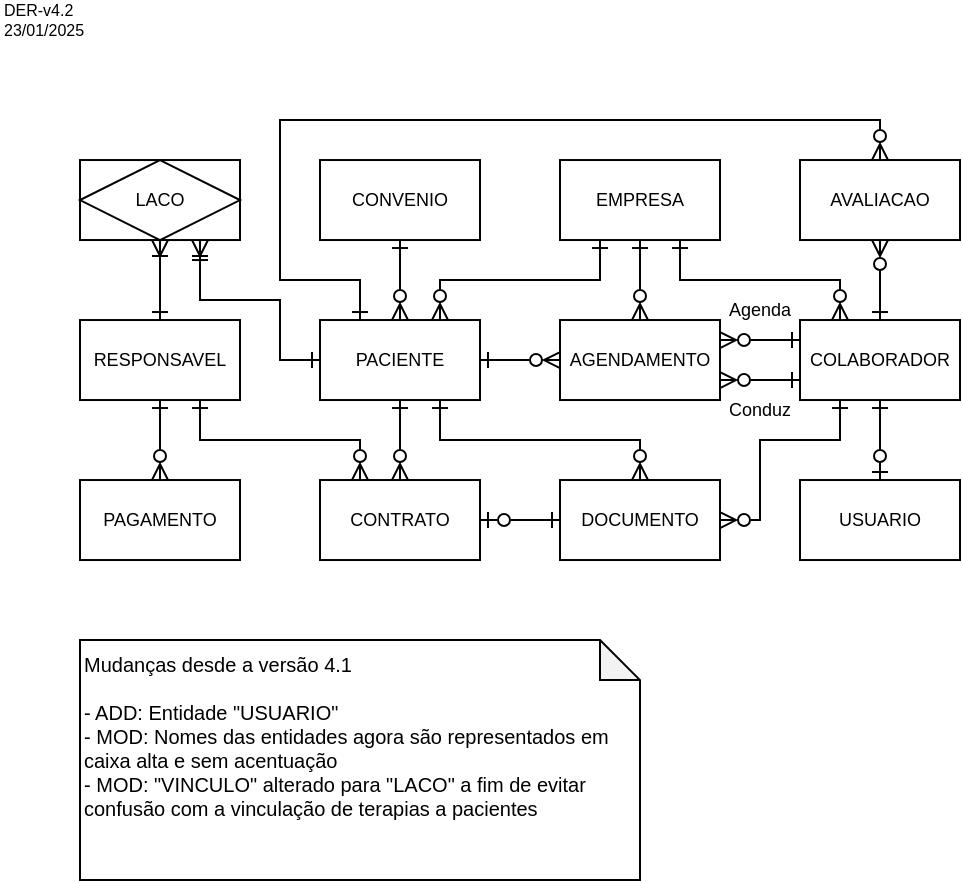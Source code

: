 <mxfile>
    <diagram id="epBr7tbo5na4SatQFQ0m" name="v4.2">
        <mxGraphModel dx="979" dy="604" grid="1" gridSize="10" guides="1" tooltips="1" connect="1" arrows="1" fold="1" page="1" pageScale="1" pageWidth="1169" pageHeight="827" math="0" shadow="0">
            <root>
                <mxCell id="0"/>
                <mxCell id="1" parent="0"/>
                <mxCell id="2" value="" style="edgeStyle=orthogonalEdgeStyle;rounded=0;html=1;startArrow=ERone;startFill=0;endArrow=ERzeroToMany;endFill=0;fontSize=9;" parent="1" source="6" target="9" edge="1">
                    <mxGeometry relative="1" as="geometry"/>
                </mxCell>
                <mxCell id="3" style="edgeStyle=orthogonalEdgeStyle;rounded=0;html=1;entryX=0.75;entryY=1;entryDx=0;entryDy=0;startArrow=ERone;startFill=0;endArrow=ERoneToMany;endFill=0;exitX=0;exitY=0.5;exitDx=0;exitDy=0;fontSize=9;" parent="1" source="6" target="15" edge="1">
                    <mxGeometry relative="1" as="geometry">
                        <Array as="points">
                            <mxPoint x="140" y="180.02"/>
                            <mxPoint x="140" y="150.02"/>
                            <mxPoint x="100" y="150.02"/>
                        </Array>
                    </mxGeometry>
                </mxCell>
                <mxCell id="4" value="" style="edgeStyle=orthogonalEdgeStyle;rounded=0;html=1;startArrow=ERone;startFill=0;endArrow=ERzeroToMany;endFill=0;fontSize=9;" parent="1" source="6" target="16" edge="1">
                    <mxGeometry relative="1" as="geometry"/>
                </mxCell>
                <mxCell id="5" style="edgeStyle=orthogonalEdgeStyle;rounded=0;html=1;exitX=0.75;exitY=1;exitDx=0;exitDy=0;entryX=0.5;entryY=0;entryDx=0;entryDy=0;startArrow=ERone;startFill=0;endArrow=ERzeroToMany;endFill=0;fontSize=9;" parent="1" source="6" target="18" edge="1">
                    <mxGeometry relative="1" as="geometry"/>
                </mxCell>
                <mxCell id="6" value="PACIENTE" style="rounded=0;whiteSpace=wrap;html=1;fontSize=9;" parent="1" vertex="1">
                    <mxGeometry x="160" y="160.02" width="80" height="40" as="geometry"/>
                </mxCell>
                <mxCell id="7" value="" style="edgeStyle=orthogonalEdgeStyle;html=1;endArrow=ERzeroToMany;endFill=0;startArrow=ERone;startFill=0;fontSize=9;" parent="1" source="8" target="6" edge="1">
                    <mxGeometry relative="1" as="geometry"/>
                </mxCell>
                <mxCell id="8" value="CONVENIO" style="rounded=0;whiteSpace=wrap;html=1;fontSize=9;" parent="1" vertex="1">
                    <mxGeometry x="160" y="80.02" width="80" height="40" as="geometry"/>
                </mxCell>
                <mxCell id="9" value="AGENDAMENTO" style="rounded=0;whiteSpace=wrap;html=1;fontSize=9;" parent="1" vertex="1">
                    <mxGeometry x="280" y="160.02" width="80" height="40" as="geometry"/>
                </mxCell>
                <mxCell id="10" value="PAGAMENTO" style="rounded=0;whiteSpace=wrap;html=1;fontSize=9;" parent="1" vertex="1">
                    <mxGeometry x="40" y="240.02" width="80" height="40" as="geometry"/>
                </mxCell>
                <mxCell id="11" value="" style="edgeStyle=orthogonalEdgeStyle;rounded=0;html=1;startArrow=ERone;startFill=0;endArrow=ERoneToMany;endFill=0;fontSize=9;" parent="1" source="14" target="15" edge="1">
                    <mxGeometry relative="1" as="geometry"/>
                </mxCell>
                <mxCell id="12" style="edgeStyle=orthogonalEdgeStyle;rounded=0;html=1;exitX=0.75;exitY=1;exitDx=0;exitDy=0;entryX=0.25;entryY=0;entryDx=0;entryDy=0;startArrow=ERone;startFill=0;endArrow=ERzeroToMany;endFill=0;fontSize=9;" parent="1" source="14" target="16" edge="1">
                    <mxGeometry relative="1" as="geometry"/>
                </mxCell>
                <mxCell id="13" value="" style="edgeStyle=orthogonalEdgeStyle;rounded=0;html=1;startArrow=ERone;startFill=0;endArrow=ERzeroToMany;endFill=0;fontSize=9;" parent="1" source="14" target="10" edge="1">
                    <mxGeometry relative="1" as="geometry"/>
                </mxCell>
                <mxCell id="14" value="RESPONSAVEL" style="rounded=0;whiteSpace=wrap;html=1;fontSize=9;" parent="1" vertex="1">
                    <mxGeometry x="40" y="160.02" width="80" height="40" as="geometry"/>
                </mxCell>
                <mxCell id="15" value="&lt;span style=&quot;font-size: 9px;&quot;&gt;LACO&lt;/span&gt;" style="shape=associativeEntity;whiteSpace=wrap;html=1;align=center;fontSize=9;" parent="1" vertex="1">
                    <mxGeometry x="40" y="80.02" width="80" height="40" as="geometry"/>
                </mxCell>
                <mxCell id="16" value="CONTRATO" style="rounded=0;whiteSpace=wrap;html=1;fontSize=9;" parent="1" vertex="1">
                    <mxGeometry x="160" y="240.02" width="80" height="40" as="geometry"/>
                </mxCell>
                <mxCell id="17" value="" style="edgeStyle=orthogonalEdgeStyle;rounded=0;html=1;startArrow=ERone;startFill=0;endArrow=ERzeroToOne;endFill=0;fontSize=9;" parent="1" source="18" target="16" edge="1">
                    <mxGeometry relative="1" as="geometry"/>
                </mxCell>
                <mxCell id="18" value="DOCUMENTO" style="rounded=0;whiteSpace=wrap;html=1;fontSize=9;" parent="1" vertex="1">
                    <mxGeometry x="280" y="240.02" width="80" height="40" as="geometry"/>
                </mxCell>
                <mxCell id="19" style="edgeStyle=orthogonalEdgeStyle;rounded=0;html=1;entryX=0.25;entryY=0;entryDx=0;entryDy=0;endArrow=ERone;endFill=0;startArrow=ERzeroToMany;startFill=0;fontSize=9;" parent="1" source="21" target="6" edge="1">
                    <mxGeometry relative="1" as="geometry">
                        <Array as="points">
                            <mxPoint x="440" y="60.02"/>
                            <mxPoint x="140" y="60.02"/>
                            <mxPoint x="140" y="140.02"/>
                            <mxPoint x="180" y="140.02"/>
                        </Array>
                    </mxGeometry>
                </mxCell>
                <mxCell id="20" value="" style="edgeStyle=orthogonalEdgeStyle;rounded=0;html=1;startArrow=ERzeroToMany;startFill=0;endArrow=ERone;endFill=0;fontSize=9;" parent="1" source="21" target="25" edge="1">
                    <mxGeometry relative="1" as="geometry"/>
                </mxCell>
                <mxCell id="21" value="AVALIACAO" style="rounded=0;whiteSpace=wrap;html=1;fontSize=9;" parent="1" vertex="1">
                    <mxGeometry x="400" y="80.02" width="80" height="40" as="geometry"/>
                </mxCell>
                <mxCell id="22" style="edgeStyle=orthogonalEdgeStyle;rounded=0;html=1;entryX=1;entryY=0.5;entryDx=0;entryDy=0;startArrow=ERone;startFill=0;endArrow=ERzeroToMany;endFill=0;fontSize=9;exitX=0.25;exitY=1;exitDx=0;exitDy=0;" parent="1" source="25" target="18" edge="1">
                    <mxGeometry relative="1" as="geometry">
                        <Array as="points">
                            <mxPoint x="420" y="220"/>
                            <mxPoint x="380" y="220"/>
                            <mxPoint x="380" y="260"/>
                        </Array>
                    </mxGeometry>
                </mxCell>
                <mxCell id="23" style="edgeStyle=orthogonalEdgeStyle;rounded=0;html=1;exitX=0;exitY=0.25;exitDx=0;exitDy=0;entryX=1;entryY=0.25;entryDx=0;entryDy=0;startArrow=ERone;startFill=0;endArrow=ERzeroToMany;endFill=0;fontSize=9;" parent="1" source="25" target="9" edge="1">
                    <mxGeometry relative="1" as="geometry"/>
                </mxCell>
                <mxCell id="24" style="edgeStyle=orthogonalEdgeStyle;rounded=0;html=1;exitX=0;exitY=0.75;exitDx=0;exitDy=0;entryX=1;entryY=0.75;entryDx=0;entryDy=0;startArrow=ERone;startFill=0;endArrow=ERzeroToMany;endFill=0;fontSize=9;" parent="1" source="25" target="9" edge="1">
                    <mxGeometry relative="1" as="geometry"/>
                </mxCell>
                <mxCell id="25" value="COLABORADOR" style="rounded=0;whiteSpace=wrap;html=1;fontSize=9;" parent="1" vertex="1">
                    <mxGeometry x="400" y="160.02" width="80" height="40" as="geometry"/>
                </mxCell>
                <mxCell id="26" style="edgeStyle=orthogonalEdgeStyle;rounded=0;html=1;exitX=0.25;exitY=1;exitDx=0;exitDy=0;entryX=0.75;entryY=0;entryDx=0;entryDy=0;startArrow=ERone;startFill=0;endArrow=ERzeroToMany;endFill=0;fontSize=9;" parent="1" source="29" target="6" edge="1">
                    <mxGeometry relative="1" as="geometry"/>
                </mxCell>
                <mxCell id="27" value="" style="edgeStyle=orthogonalEdgeStyle;rounded=0;html=1;startArrow=ERone;startFill=0;endArrow=ERzeroToMany;endFill=0;fontSize=9;" parent="1" source="29" target="9" edge="1">
                    <mxGeometry relative="1" as="geometry"/>
                </mxCell>
                <mxCell id="28" style="edgeStyle=orthogonalEdgeStyle;rounded=0;html=1;entryX=0.25;entryY=0;entryDx=0;entryDy=0;startArrow=ERone;startFill=0;endArrow=ERzeroToMany;endFill=0;fontSize=9;exitX=0.75;exitY=1;exitDx=0;exitDy=0;" parent="1" source="29" target="25" edge="1">
                    <mxGeometry relative="1" as="geometry">
                        <mxPoint x="330" y="120" as="sourcePoint"/>
                        <Array as="points">
                            <mxPoint x="340" y="140"/>
                            <mxPoint x="420" y="140"/>
                        </Array>
                    </mxGeometry>
                </mxCell>
                <mxCell id="29" value="EMPRESA" style="rounded=0;whiteSpace=wrap;html=1;fontSize=9;" parent="1" vertex="1">
                    <mxGeometry x="280" y="80.02" width="80" height="40" as="geometry"/>
                </mxCell>
                <mxCell id="30" value="" style="endArrow=none;html=1;rounded=0;fontFamily=Helvetica;fontSize=9;" parent="1" edge="1">
                    <mxGeometry width="50" height="50" relative="1" as="geometry">
                        <mxPoint x="104" y="130.02" as="sourcePoint"/>
                        <mxPoint x="96.0" y="130.02" as="targetPoint"/>
                    </mxGeometry>
                </mxCell>
                <mxCell id="31" value="Agenda" style="text;html=1;strokeColor=none;fillColor=none;align=center;verticalAlign=middle;whiteSpace=wrap;rounded=0;fontSize=9;" parent="1" vertex="1">
                    <mxGeometry x="360" y="150.02" width="40" height="10" as="geometry"/>
                </mxCell>
                <mxCell id="32" value="Conduz" style="text;html=1;strokeColor=none;fillColor=none;align=center;verticalAlign=middle;whiteSpace=wrap;rounded=0;fontSize=9;" parent="1" vertex="1">
                    <mxGeometry x="360" y="200.02" width="40" height="10" as="geometry"/>
                </mxCell>
                <mxCell id="33" value="Mudanças desde a versão 4.1&lt;br&gt;&lt;br&gt;- ADD: Entidade &quot;USUARIO&quot;&lt;br&gt;- MOD: Nomes das entidades agora são representados em caixa alta e sem acentuação&lt;br&gt;- MOD: &quot;VINCULO&quot; alterado para &quot;LACO&quot; a fim de evitar confusão com a vinculação de terapias a pacientes" style="shape=note;whiteSpace=wrap;html=1;backgroundOutline=1;darkOpacity=0.05;fontFamily=Helvetica;fontSize=10;size=20;align=left;verticalAlign=top;" parent="1" vertex="1">
                    <mxGeometry x="40" y="320.02" width="280" height="119.98" as="geometry"/>
                </mxCell>
                <mxCell id="34" value="DER-v4.2" style="text;html=1;strokeColor=none;fillColor=none;align=left;verticalAlign=middle;whiteSpace=wrap;rounded=0;fontSize=8;labelPosition=center;verticalLabelPosition=middle;" parent="1" vertex="1">
                    <mxGeometry width="50" height="10" as="geometry"/>
                </mxCell>
                <mxCell id="35" value="23/01/2025" style="text;html=1;strokeColor=none;fillColor=none;align=left;verticalAlign=middle;whiteSpace=wrap;rounded=0;fontSize=8;labelPosition=center;verticalLabelPosition=middle;" parent="1" vertex="1">
                    <mxGeometry y="10" width="50" height="10" as="geometry"/>
                </mxCell>
                <mxCell id="zSzjH9KFb6jplFRDIYjm-38" style="edgeStyle=none;html=1;entryX=0.5;entryY=1;entryDx=0;entryDy=0;fontSize=9;endArrow=ERone;endFill=0;startArrow=ERzeroToOne;startFill=0;" edge="1" parent="1" source="zSzjH9KFb6jplFRDIYjm-35" target="25">
                    <mxGeometry relative="1" as="geometry"/>
                </mxCell>
                <mxCell id="zSzjH9KFb6jplFRDIYjm-35" value="USUARIO" style="rounded=0;whiteSpace=wrap;html=1;fontSize=9;" vertex="1" parent="1">
                    <mxGeometry x="400" y="240.02" width="80" height="40" as="geometry"/>
                </mxCell>
            </root>
        </mxGraphModel>
    </diagram>
    <diagram id="9YkmX3Uxhm3LUBP-Q5wO" name="v4.1">
        <mxGraphModel dx="832" dy="515" grid="1" gridSize="10" guides="1" tooltips="1" connect="1" arrows="1" fold="1" page="1" pageScale="1" pageWidth="1169" pageHeight="827" math="0" shadow="0">
            <root>
                <mxCell id="0"/>
                <mxCell id="1" parent="0"/>
                <mxCell id="8GjkAAJEKyXWms_naj2x-1" value="" style="edgeStyle=orthogonalEdgeStyle;rounded=0;html=1;startArrow=ERone;startFill=0;endArrow=ERzeroToMany;endFill=0;" edge="1" parent="1" source="8GjkAAJEKyXWms_naj2x-5" target="8GjkAAJEKyXWms_naj2x-8">
                    <mxGeometry relative="1" as="geometry"/>
                </mxCell>
                <mxCell id="8GjkAAJEKyXWms_naj2x-2" style="edgeStyle=orthogonalEdgeStyle;rounded=0;html=1;entryX=0.75;entryY=1;entryDx=0;entryDy=0;startArrow=ERone;startFill=0;endArrow=ERoneToMany;endFill=0;exitX=0;exitY=0.5;exitDx=0;exitDy=0;" edge="1" parent="1" source="8GjkAAJEKyXWms_naj2x-5" target="8GjkAAJEKyXWms_naj2x-14">
                    <mxGeometry relative="1" as="geometry">
                        <Array as="points">
                            <mxPoint x="140" y="140"/>
                            <mxPoint x="140" y="100"/>
                            <mxPoint x="100" y="100"/>
                        </Array>
                    </mxGeometry>
                </mxCell>
                <mxCell id="8GjkAAJEKyXWms_naj2x-3" value="" style="edgeStyle=orthogonalEdgeStyle;rounded=0;html=1;startArrow=ERone;startFill=0;endArrow=ERzeroToMany;endFill=0;" edge="1" parent="1" source="8GjkAAJEKyXWms_naj2x-5" target="8GjkAAJEKyXWms_naj2x-15">
                    <mxGeometry relative="1" as="geometry"/>
                </mxCell>
                <mxCell id="8GjkAAJEKyXWms_naj2x-4" style="edgeStyle=orthogonalEdgeStyle;rounded=0;html=1;exitX=0.75;exitY=1;exitDx=0;exitDy=0;entryX=0.5;entryY=0;entryDx=0;entryDy=0;startArrow=ERone;startFill=0;endArrow=ERzeroToMany;endFill=0;" edge="1" parent="1" source="8GjkAAJEKyXWms_naj2x-5" target="8GjkAAJEKyXWms_naj2x-17">
                    <mxGeometry relative="1" as="geometry"/>
                </mxCell>
                <mxCell id="8GjkAAJEKyXWms_naj2x-5" value="Paciente" style="rounded=0;whiteSpace=wrap;html=1;fontSize=12;" vertex="1" parent="1">
                    <mxGeometry x="160" y="120" width="80" height="40" as="geometry"/>
                </mxCell>
                <mxCell id="8GjkAAJEKyXWms_naj2x-6" value="" style="edgeStyle=orthogonalEdgeStyle;html=1;endArrow=ERzeroToMany;endFill=0;startArrow=ERone;startFill=0;" edge="1" parent="1" source="8GjkAAJEKyXWms_naj2x-7" target="8GjkAAJEKyXWms_naj2x-5">
                    <mxGeometry relative="1" as="geometry"/>
                </mxCell>
                <mxCell id="8GjkAAJEKyXWms_naj2x-7" value="Convenio" style="rounded=0;whiteSpace=wrap;html=1;fontSize=12;" vertex="1" parent="1">
                    <mxGeometry x="160" y="40" width="80" height="40" as="geometry"/>
                </mxCell>
                <mxCell id="8GjkAAJEKyXWms_naj2x-8" value="Agendamento" style="rounded=0;whiteSpace=wrap;html=1;fontSize=12;" vertex="1" parent="1">
                    <mxGeometry x="280" y="120" width="80" height="40" as="geometry"/>
                </mxCell>
                <mxCell id="8GjkAAJEKyXWms_naj2x-9" value="Pagamento" style="rounded=0;whiteSpace=wrap;html=1;fontSize=12;" vertex="1" parent="1">
                    <mxGeometry x="40" y="200" width="80" height="40" as="geometry"/>
                </mxCell>
                <mxCell id="8GjkAAJEKyXWms_naj2x-10" value="" style="edgeStyle=orthogonalEdgeStyle;rounded=0;html=1;startArrow=ERone;startFill=0;endArrow=ERoneToMany;endFill=0;" edge="1" parent="1" source="8GjkAAJEKyXWms_naj2x-13" target="8GjkAAJEKyXWms_naj2x-14">
                    <mxGeometry relative="1" as="geometry"/>
                </mxCell>
                <mxCell id="8GjkAAJEKyXWms_naj2x-11" style="edgeStyle=orthogonalEdgeStyle;rounded=0;html=1;exitX=0.75;exitY=1;exitDx=0;exitDy=0;entryX=0.25;entryY=0;entryDx=0;entryDy=0;startArrow=ERone;startFill=0;endArrow=ERzeroToMany;endFill=0;" edge="1" parent="1" source="8GjkAAJEKyXWms_naj2x-13" target="8GjkAAJEKyXWms_naj2x-15">
                    <mxGeometry relative="1" as="geometry"/>
                </mxCell>
                <mxCell id="8GjkAAJEKyXWms_naj2x-12" value="" style="edgeStyle=orthogonalEdgeStyle;rounded=0;html=1;startArrow=ERone;startFill=0;endArrow=ERzeroToMany;endFill=0;" edge="1" parent="1" source="8GjkAAJEKyXWms_naj2x-13" target="8GjkAAJEKyXWms_naj2x-9">
                    <mxGeometry relative="1" as="geometry"/>
                </mxCell>
                <mxCell id="8GjkAAJEKyXWms_naj2x-13" value="Responsável" style="rounded=0;whiteSpace=wrap;html=1;fontSize=12;" vertex="1" parent="1">
                    <mxGeometry x="40" y="120" width="80" height="40" as="geometry"/>
                </mxCell>
                <mxCell id="8GjkAAJEKyXWms_naj2x-14" value="&lt;font style=&quot;font-size: 12px;&quot;&gt;Vínculo&lt;/font&gt;" style="shape=associativeEntity;whiteSpace=wrap;html=1;align=center;fontSize=10;" vertex="1" parent="1">
                    <mxGeometry x="40" y="40" width="80" height="40" as="geometry"/>
                </mxCell>
                <mxCell id="8GjkAAJEKyXWms_naj2x-15" value="Contrato" style="rounded=0;whiteSpace=wrap;html=1;fontSize=12;" vertex="1" parent="1">
                    <mxGeometry x="160" y="200" width="80" height="40" as="geometry"/>
                </mxCell>
                <mxCell id="8GjkAAJEKyXWms_naj2x-16" value="" style="edgeStyle=orthogonalEdgeStyle;rounded=0;html=1;startArrow=ERone;startFill=0;endArrow=ERzeroToOne;endFill=0;" edge="1" parent="1" source="8GjkAAJEKyXWms_naj2x-17" target="8GjkAAJEKyXWms_naj2x-15">
                    <mxGeometry relative="1" as="geometry"/>
                </mxCell>
                <mxCell id="8GjkAAJEKyXWms_naj2x-17" value="Documento" style="rounded=0;whiteSpace=wrap;html=1;fontSize=12;" vertex="1" parent="1">
                    <mxGeometry x="280" y="200" width="80" height="40" as="geometry"/>
                </mxCell>
                <mxCell id="8GjkAAJEKyXWms_naj2x-18" style="edgeStyle=orthogonalEdgeStyle;rounded=0;html=1;entryX=0.25;entryY=0;entryDx=0;entryDy=0;endArrow=ERone;endFill=0;startArrow=ERzeroToMany;startFill=0;" edge="1" parent="1" source="8GjkAAJEKyXWms_naj2x-20" target="8GjkAAJEKyXWms_naj2x-5">
                    <mxGeometry relative="1" as="geometry">
                        <Array as="points">
                            <mxPoint x="440" y="20"/>
                            <mxPoint x="140" y="20"/>
                            <mxPoint x="140" y="90"/>
                            <mxPoint x="180" y="90"/>
                        </Array>
                    </mxGeometry>
                </mxCell>
                <mxCell id="8GjkAAJEKyXWms_naj2x-19" value="" style="edgeStyle=orthogonalEdgeStyle;rounded=0;html=1;startArrow=ERzeroToMany;startFill=0;endArrow=ERone;endFill=0;" edge="1" parent="1" source="8GjkAAJEKyXWms_naj2x-20" target="8GjkAAJEKyXWms_naj2x-24">
                    <mxGeometry relative="1" as="geometry"/>
                </mxCell>
                <mxCell id="8GjkAAJEKyXWms_naj2x-20" value="Avaliação" style="rounded=0;whiteSpace=wrap;html=1;fontSize=12;" vertex="1" parent="1">
                    <mxGeometry x="400" y="40" width="80" height="40" as="geometry"/>
                </mxCell>
                <mxCell id="8GjkAAJEKyXWms_naj2x-21" style="edgeStyle=orthogonalEdgeStyle;rounded=0;html=1;entryX=1;entryY=0.5;entryDx=0;entryDy=0;startArrow=ERone;startFill=0;endArrow=ERzeroToMany;endFill=0;" edge="1" parent="1" source="8GjkAAJEKyXWms_naj2x-24" target="8GjkAAJEKyXWms_naj2x-17">
                    <mxGeometry relative="1" as="geometry">
                        <Array as="points">
                            <mxPoint x="440" y="220"/>
                        </Array>
                    </mxGeometry>
                </mxCell>
                <mxCell id="8GjkAAJEKyXWms_naj2x-22" style="edgeStyle=orthogonalEdgeStyle;rounded=0;html=1;exitX=0;exitY=0.25;exitDx=0;exitDy=0;entryX=1;entryY=0.25;entryDx=0;entryDy=0;startArrow=ERone;startFill=0;endArrow=ERzeroToMany;endFill=0;" edge="1" parent="1" source="8GjkAAJEKyXWms_naj2x-24" target="8GjkAAJEKyXWms_naj2x-8">
                    <mxGeometry relative="1" as="geometry"/>
                </mxCell>
                <mxCell id="8GjkAAJEKyXWms_naj2x-23" style="edgeStyle=orthogonalEdgeStyle;rounded=0;html=1;exitX=0;exitY=0.75;exitDx=0;exitDy=0;entryX=1;entryY=0.75;entryDx=0;entryDy=0;startArrow=ERone;startFill=0;endArrow=ERzeroToMany;endFill=0;" edge="1" parent="1" source="8GjkAAJEKyXWms_naj2x-24" target="8GjkAAJEKyXWms_naj2x-8">
                    <mxGeometry relative="1" as="geometry"/>
                </mxCell>
                <mxCell id="8GjkAAJEKyXWms_naj2x-24" value="Colaborador" style="rounded=0;whiteSpace=wrap;html=1;fontSize=12;" vertex="1" parent="1">
                    <mxGeometry x="400" y="120" width="80" height="40" as="geometry"/>
                </mxCell>
                <mxCell id="8GjkAAJEKyXWms_naj2x-25" style="edgeStyle=orthogonalEdgeStyle;rounded=0;html=1;exitX=0.25;exitY=1;exitDx=0;exitDy=0;entryX=0.75;entryY=0;entryDx=0;entryDy=0;startArrow=ERone;startFill=0;endArrow=ERzeroToMany;endFill=0;" edge="1" parent="1" source="8GjkAAJEKyXWms_naj2x-28" target="8GjkAAJEKyXWms_naj2x-5">
                    <mxGeometry relative="1" as="geometry"/>
                </mxCell>
                <mxCell id="8GjkAAJEKyXWms_naj2x-26" value="" style="edgeStyle=orthogonalEdgeStyle;rounded=0;html=1;startArrow=ERone;startFill=0;endArrow=ERzeroToMany;endFill=0;" edge="1" parent="1" source="8GjkAAJEKyXWms_naj2x-28" target="8GjkAAJEKyXWms_naj2x-8">
                    <mxGeometry relative="1" as="geometry"/>
                </mxCell>
                <mxCell id="8GjkAAJEKyXWms_naj2x-27" style="edgeStyle=orthogonalEdgeStyle;rounded=0;html=1;exitX=0.75;exitY=1;exitDx=0;exitDy=0;entryX=0.25;entryY=0;entryDx=0;entryDy=0;startArrow=ERone;startFill=0;endArrow=ERzeroToMany;endFill=0;" edge="1" parent="1" source="8GjkAAJEKyXWms_naj2x-28" target="8GjkAAJEKyXWms_naj2x-24">
                    <mxGeometry relative="1" as="geometry"/>
                </mxCell>
                <mxCell id="8GjkAAJEKyXWms_naj2x-28" value="Empresa" style="rounded=0;whiteSpace=wrap;html=1;fontSize=12;" vertex="1" parent="1">
                    <mxGeometry x="280" y="40" width="80" height="40" as="geometry"/>
                </mxCell>
                <mxCell id="8GjkAAJEKyXWms_naj2x-29" value="" style="endArrow=none;html=1;rounded=0;fontFamily=Helvetica;fontSize=10;" edge="1" parent="1">
                    <mxGeometry width="50" height="50" relative="1" as="geometry">
                        <mxPoint x="104" y="90" as="sourcePoint"/>
                        <mxPoint x="96" y="90" as="targetPoint"/>
                    </mxGeometry>
                </mxCell>
                <mxCell id="8GjkAAJEKyXWms_naj2x-30" value="Agenda" style="text;html=1;strokeColor=none;fillColor=none;align=center;verticalAlign=middle;whiteSpace=wrap;rounded=0;fontSize=10;" vertex="1" parent="1">
                    <mxGeometry x="360" y="110" width="40" height="10" as="geometry"/>
                </mxCell>
                <mxCell id="8GjkAAJEKyXWms_naj2x-31" value="Conduz" style="text;html=1;strokeColor=none;fillColor=none;align=center;verticalAlign=middle;whiteSpace=wrap;rounded=0;fontSize=10;" vertex="1" parent="1">
                    <mxGeometry x="360" y="160" width="40" height="10" as="geometry"/>
                </mxCell>
                <mxCell id="8GjkAAJEKyXWms_naj2x-32" value="Mudanças desde a versão 4.0&lt;br&gt;&lt;br&gt;- ADD: Relação entre &quot;Empresa&quot; e &quot;Agendamento&quot;&lt;br&gt;- MOD: Layout do diagrama" style="shape=note;whiteSpace=wrap;html=1;backgroundOutline=1;darkOpacity=0.05;fontFamily=Helvetica;fontSize=10;size=20;align=left;verticalAlign=top;" vertex="1" parent="1">
                    <mxGeometry x="40" y="280" width="240" height="80" as="geometry"/>
                </mxCell>
            </root>
        </mxGraphModel>
    </diagram>
    <diagram id="ug3MdCPCPqzMpJzLcj1g" name="v4.0">
        <mxGraphModel dx="574" dy="355" grid="1" gridSize="10" guides="1" tooltips="1" connect="1" arrows="1" fold="1" page="1" pageScale="1" pageWidth="1169" pageHeight="827" math="0" shadow="0">
            <root>
                <mxCell id="0"/>
                <mxCell id="1" parent="0"/>
                <mxCell id="ZqvTZy3nUoFelVD5746r-1" value="" style="edgeStyle=orthogonalEdgeStyle;rounded=0;html=1;fontFamily=Comic Sans MS;fontSize=12;endArrow=ERzeroToMany;endFill=0;startArrow=ERone;startFill=0;" edge="1" parent="1" source="ZqvTZy3nUoFelVD5746r-6" target="ZqvTZy3nUoFelVD5746r-14">
                    <mxGeometry relative="1" as="geometry"/>
                </mxCell>
                <mxCell id="ZqvTZy3nUoFelVD5746r-2" value="" style="edgeStyle=orthogonalEdgeStyle;rounded=0;html=1;fontFamily=Comic Sans MS;fontSize=12;startArrow=ERone;startFill=0;endArrow=ERoneToMany;endFill=0;" edge="1" parent="1" source="ZqvTZy3nUoFelVD5746r-6">
                    <mxGeometry relative="1" as="geometry">
                        <mxPoint x="200" y="200" as="targetPoint"/>
                        <Array as="points">
                            <mxPoint x="200" y="190"/>
                            <mxPoint x="200" y="190"/>
                        </Array>
                    </mxGeometry>
                </mxCell>
                <mxCell id="ZqvTZy3nUoFelVD5746r-3" value="" style="edgeStyle=orthogonalEdgeStyle;rounded=0;html=1;fontFamily=Comic Sans MS;fontSize=12;startArrow=ERone;startFill=0;endArrow=ERzeroToMany;endFill=0;" edge="1" parent="1" source="ZqvTZy3nUoFelVD5746r-6" target="ZqvTZy3nUoFelVD5746r-19">
                    <mxGeometry relative="1" as="geometry"/>
                </mxCell>
                <mxCell id="ZqvTZy3nUoFelVD5746r-4" style="edgeStyle=orthogonalEdgeStyle;rounded=0;html=1;entryX=0.25;entryY=0;entryDx=0;entryDy=0;fontFamily=Comic Sans MS;fontSize=12;startArrow=ERone;startFill=0;endArrow=ERzeroToMany;endFill=0;" edge="1" parent="1" target="ZqvTZy3nUoFelVD5746r-15">
                    <mxGeometry relative="1" as="geometry">
                        <mxPoint x="220" y="160" as="sourcePoint"/>
                        <Array as="points">
                            <mxPoint x="220" y="180"/>
                            <mxPoint x="300" y="180"/>
                        </Array>
                    </mxGeometry>
                </mxCell>
                <mxCell id="ZqvTZy3nUoFelVD5746r-5" style="edgeStyle=orthogonalEdgeStyle;rounded=0;html=1;exitX=0.75;exitY=0;exitDx=0;exitDy=0;entryX=0.25;entryY=1;entryDx=0;entryDy=0;fontFamily=Comic Sans MS;fontSize=12;startArrow=ERone;startFill=0;endArrow=ERzeroToMany;endFill=0;" edge="1" parent="1" source="ZqvTZy3nUoFelVD5746r-6" target="ZqvTZy3nUoFelVD5746r-13">
                    <mxGeometry relative="1" as="geometry"/>
                </mxCell>
                <mxCell id="ZqvTZy3nUoFelVD5746r-6" value="Paciente" style="rounded=0;whiteSpace=wrap;html=1;fontSize=12;" vertex="1" parent="1">
                    <mxGeometry x="160" y="120.0" width="80" height="40" as="geometry"/>
                </mxCell>
                <mxCell id="ZqvTZy3nUoFelVD5746r-7" value="" style="edgeStyle=orthogonalEdgeStyle;rounded=0;html=1;fontFamily=Comic Sans MS;fontSize=12;startArrow=ERone;startFill=0;endArrow=ERzeroToMany;endFill=0;" edge="1" parent="1" source="ZqvTZy3nUoFelVD5746r-12" target="ZqvTZy3nUoFelVD5746r-19">
                    <mxGeometry relative="1" as="geometry"/>
                </mxCell>
                <mxCell id="ZqvTZy3nUoFelVD5746r-8" value="&lt;font style=&quot;font-size: 10px;&quot; face=&quot;Helvetica&quot;&gt;Agenda&lt;/font&gt;" style="edgeStyle=orthogonalEdgeStyle;rounded=0;html=1;exitX=0;exitY=0.25;exitDx=0;exitDy=0;entryX=1;entryY=0.75;entryDx=0;entryDy=0;fontFamily=Comic Sans MS;fontSize=12;startArrow=ERone;startFill=0;endArrow=ERzeroToMany;endFill=0;" edge="1" parent="1" source="ZqvTZy3nUoFelVD5746r-12" target="ZqvTZy3nUoFelVD5746r-13">
                    <mxGeometry relative="1" as="geometry"/>
                </mxCell>
                <mxCell id="ZqvTZy3nUoFelVD5746r-9" style="edgeStyle=orthogonalEdgeStyle;rounded=0;html=1;exitX=0.25;exitY=0;exitDx=0;exitDy=0;entryX=1;entryY=0.5;entryDx=0;entryDy=0;fontFamily=Helvetica;fontSize=12;startArrow=ERone;startFill=0;endArrow=ERzeroToMany;endFill=0;" edge="1" parent="1" source="ZqvTZy3nUoFelVD5746r-12" target="ZqvTZy3nUoFelVD5746r-13">
                    <mxGeometry relative="1" as="geometry"/>
                </mxCell>
                <mxCell id="ZqvTZy3nUoFelVD5746r-10" value="&lt;font style=&quot;font-size: 10px;&quot;&gt;Conduz&lt;/font&gt;" style="edgeLabel;html=1;align=center;verticalAlign=middle;resizable=0;points=[];fontSize=12;fontFamily=Helvetica;" vertex="1" connectable="0" parent="ZqvTZy3nUoFelVD5746r-9">
                    <mxGeometry x="-0.317" relative="1" as="geometry">
                        <mxPoint y="11" as="offset"/>
                    </mxGeometry>
                </mxCell>
                <mxCell id="ZqvTZy3nUoFelVD5746r-11" style="edgeStyle=orthogonalEdgeStyle;rounded=0;html=1;entryX=0.5;entryY=0;entryDx=0;entryDy=0;fontFamily=Helvetica;fontSize=12;startArrow=ERone;startFill=0;endArrow=ERzeroToMany;endFill=0;" edge="1" parent="1" source="ZqvTZy3nUoFelVD5746r-12" target="ZqvTZy3nUoFelVD5746r-14">
                    <mxGeometry relative="1" as="geometry">
                        <Array as="points">
                            <mxPoint x="440" y="20.0"/>
                            <mxPoint x="200" y="20.0"/>
                        </Array>
                    </mxGeometry>
                </mxCell>
                <mxCell id="ZqvTZy3nUoFelVD5746r-12" value="Colaborador" style="rounded=0;whiteSpace=wrap;html=1;fontSize=12;" vertex="1" parent="1">
                    <mxGeometry x="400" y="120.0" width="80" height="40" as="geometry"/>
                </mxCell>
                <mxCell id="ZqvTZy3nUoFelVD5746r-13" value="Agendamento" style="rounded=0;whiteSpace=wrap;html=1;fontSize=12;" vertex="1" parent="1">
                    <mxGeometry x="280" y="40" width="80" height="40" as="geometry"/>
                </mxCell>
                <mxCell id="ZqvTZy3nUoFelVD5746r-14" value="Avaliação" style="rounded=0;whiteSpace=wrap;html=1;fontSize=12;" vertex="1" parent="1">
                    <mxGeometry x="160" y="40" width="80" height="40" as="geometry"/>
                </mxCell>
                <mxCell id="ZqvTZy3nUoFelVD5746r-15" value="Contrato" style="rounded=0;whiteSpace=wrap;html=1;fontSize=12;" vertex="1" parent="1">
                    <mxGeometry x="280" y="280" width="80" height="40" as="geometry"/>
                </mxCell>
                <mxCell id="ZqvTZy3nUoFelVD5746r-16" style="edgeStyle=orthogonalEdgeStyle;rounded=0;html=1;entryX=0;entryY=0.5;entryDx=0;entryDy=0;fontFamily=Comic Sans MS;fontSize=12;startArrow=ERone;startFill=0;endArrow=ERzeroToMany;endFill=0;" edge="1" parent="1" source="ZqvTZy3nUoFelVD5746r-17" target="ZqvTZy3nUoFelVD5746r-6">
                    <mxGeometry relative="1" as="geometry"/>
                </mxCell>
                <mxCell id="ZqvTZy3nUoFelVD5746r-17" value="Convenio" style="rounded=0;whiteSpace=wrap;html=1;fontSize=12;" vertex="1" parent="1">
                    <mxGeometry x="40" y="120.0" width="80" height="40" as="geometry"/>
                </mxCell>
                <mxCell id="ZqvTZy3nUoFelVD5746r-18" style="edgeStyle=orthogonalEdgeStyle;rounded=0;html=1;entryX=0.5;entryY=0;entryDx=0;entryDy=0;fontFamily=Comic Sans MS;fontSize=12;startArrow=ERone;startFill=0;endArrow=ERzeroToOne;endFill=0;" edge="1" parent="1" source="ZqvTZy3nUoFelVD5746r-19" target="ZqvTZy3nUoFelVD5746r-15">
                    <mxGeometry relative="1" as="geometry"/>
                </mxCell>
                <mxCell id="ZqvTZy3nUoFelVD5746r-19" value="Documento" style="rounded=0;whiteSpace=wrap;html=1;fontSize=12;" vertex="1" parent="1">
                    <mxGeometry x="280" y="120.0" width="80" height="40" as="geometry"/>
                </mxCell>
                <mxCell id="ZqvTZy3nUoFelVD5746r-20" value="Pagamento" style="rounded=0;whiteSpace=wrap;html=1;fontSize=12;" vertex="1" parent="1">
                    <mxGeometry x="160" y="360" width="80" height="40" as="geometry"/>
                </mxCell>
                <mxCell id="ZqvTZy3nUoFelVD5746r-21" value="" style="edgeStyle=orthogonalEdgeStyle;rounded=0;html=1;fontFamily=Comic Sans MS;fontSize=12;startArrow=ERone;startFill=0;endArrow=ERoneToMany;endFill=0;" edge="1" parent="1" source="ZqvTZy3nUoFelVD5746r-24" target="ZqvTZy3nUoFelVD5746r-28">
                    <mxGeometry relative="1" as="geometry"/>
                </mxCell>
                <mxCell id="ZqvTZy3nUoFelVD5746r-22" style="edgeStyle=orthogonalEdgeStyle;rounded=0;html=1;entryX=0;entryY=0.5;entryDx=0;entryDy=0;fontFamily=Comic Sans MS;fontSize=12;startArrow=ERone;startFill=0;endArrow=ERzeroToMany;endFill=0;" edge="1" parent="1" source="ZqvTZy3nUoFelVD5746r-24" target="ZqvTZy3nUoFelVD5746r-15">
                    <mxGeometry relative="1" as="geometry"/>
                </mxCell>
                <mxCell id="ZqvTZy3nUoFelVD5746r-23" value="" style="edgeStyle=orthogonalEdgeStyle;rounded=0;html=1;fontFamily=Comic Sans MS;fontSize=12;startArrow=ERone;startFill=0;endArrow=ERzeroToMany;endFill=0;" edge="1" parent="1" source="ZqvTZy3nUoFelVD5746r-24" target="ZqvTZy3nUoFelVD5746r-20">
                    <mxGeometry relative="1" as="geometry"/>
                </mxCell>
                <mxCell id="ZqvTZy3nUoFelVD5746r-24" value="Responsável" style="rounded=0;whiteSpace=wrap;html=1;fontSize=12;" vertex="1" parent="1">
                    <mxGeometry x="160" y="280" width="80" height="40" as="geometry"/>
                </mxCell>
                <mxCell id="ZqvTZy3nUoFelVD5746r-25" style="edgeStyle=orthogonalEdgeStyle;rounded=0;html=1;entryX=0;entryY=0.75;entryDx=0;entryDy=0;fontFamily=Comic Sans MS;fontSize=12;startArrow=ERone;startFill=0;endArrow=ERzeroToMany;endFill=0;" edge="1" parent="1" source="ZqvTZy3nUoFelVD5746r-27" target="ZqvTZy3nUoFelVD5746r-6">
                    <mxGeometry relative="1" as="geometry"/>
                </mxCell>
                <mxCell id="ZqvTZy3nUoFelVD5746r-26" style="edgeStyle=orthogonalEdgeStyle;rounded=0;html=1;entryX=0.5;entryY=1;entryDx=0;entryDy=0;fontFamily=Helvetica;fontSize=10;startArrow=ERone;startFill=0;endArrow=ERzeroToMany;endFill=0;" edge="1" parent="1" source="ZqvTZy3nUoFelVD5746r-27" target="ZqvTZy3nUoFelVD5746r-12">
                    <mxGeometry relative="1" as="geometry">
                        <Array as="points">
                            <mxPoint x="80" y="420"/>
                            <mxPoint x="440" y="420"/>
                        </Array>
                    </mxGeometry>
                </mxCell>
                <mxCell id="ZqvTZy3nUoFelVD5746r-27" value="Empresa" style="rounded=0;whiteSpace=wrap;html=1;fontSize=12;" vertex="1" parent="1">
                    <mxGeometry x="40" y="280" width="80" height="40" as="geometry"/>
                </mxCell>
                <mxCell id="ZqvTZy3nUoFelVD5746r-28" value="&lt;font style=&quot;font-size: 12px;&quot;&gt;Vínculo&lt;/font&gt;" style="shape=associativeEntity;whiteSpace=wrap;html=1;align=center;fontSize=10;" vertex="1" parent="1">
                    <mxGeometry x="160" y="200" width="80" height="40" as="geometry"/>
                </mxCell>
                <mxCell id="ZqvTZy3nUoFelVD5746r-29" value="" style="endArrow=none;html=1;rounded=0;fontFamily=Helvetica;fontSize=10;" edge="1" parent="1">
                    <mxGeometry width="50" height="50" relative="1" as="geometry">
                        <mxPoint x="205" y="190" as="sourcePoint"/>
                        <mxPoint x="195" y="190" as="targetPoint"/>
                    </mxGeometry>
                </mxCell>
                <mxCell id="ZqvTZy3nUoFelVD5746r-30" value="Mudanças desde a versão 3.1&lt;br&gt;&lt;br&gt;- ADD: Entidade &quot;Convênio&quot;&lt;br&gt;- ADD: Entidade &quot;Empresa&quot;&lt;br&gt;- MOD: Modelo de diagrama (agora não possui mais os losângulos dos relacionamentos e a cardinalidade é apresentada como no MR)" style="shape=note;whiteSpace=wrap;html=1;backgroundOutline=1;darkOpacity=0.05;fontFamily=Helvetica;fontSize=10;size=20;align=left;" vertex="1" parent="1">
                    <mxGeometry x="40" y="480" width="240" height="120" as="geometry"/>
                </mxCell>
            </root>
        </mxGraphModel>
    </diagram>
    <diagram id="_ExNZkFJIx6dpOxPGOsI" name="v3.1">
        <mxGraphModel dx="832" dy="515" grid="1" gridSize="10" guides="1" tooltips="1" connect="1" arrows="1" fold="1" page="1" pageScale="1" pageWidth="1169" pageHeight="827" math="0" shadow="0">
            <root>
                <mxCell id="0"/>
                <mxCell id="1" parent="0"/>
                <mxCell id="lrUeIBs1f4Efto13RoZZ-1" value="" style="edgeStyle=none;html=1;fontSize=10;endArrow=none;endFill=0;" parent="1" source="lrUeIBs1f4Efto13RoZZ-4" target="lrUeIBs1f4Efto13RoZZ-18" edge="1">
                    <mxGeometry relative="1" as="geometry"/>
                </mxCell>
                <mxCell id="lrUeIBs1f4Efto13RoZZ-2" value="" style="edgeStyle=none;html=1;fontSize=10;endArrow=none;endFill=0;" parent="1" source="lrUeIBs1f4Efto13RoZZ-4" target="lrUeIBs1f4Efto13RoZZ-19" edge="1">
                    <mxGeometry relative="1" as="geometry"/>
                </mxCell>
                <mxCell id="lrUeIBs1f4Efto13RoZZ-3" style="edgeStyle=orthogonalEdgeStyle;rounded=0;html=1;exitX=0.25;exitY=0;exitDx=0;exitDy=0;endArrow=none;endFill=0;" parent="1" source="lrUeIBs1f4Efto13RoZZ-4" target="lrUeIBs1f4Efto13RoZZ-53" edge="1">
                    <mxGeometry relative="1" as="geometry"/>
                </mxCell>
                <mxCell id="lrUeIBs1f4Efto13RoZZ-4" value="Paciente" style="rounded=0;whiteSpace=wrap;html=1;fontSize=10;" parent="1" vertex="1">
                    <mxGeometry x="400" y="360" width="80" height="40" as="geometry"/>
                </mxCell>
                <mxCell id="lrUeIBs1f4Efto13RoZZ-5" style="edgeStyle=none;html=1;entryX=0.5;entryY=0;entryDx=0;entryDy=0;fontSize=10;endArrow=none;endFill=0;exitX=0.5;exitY=1;exitDx=0;exitDy=0;" parent="1" source="lrUeIBs1f4Efto13RoZZ-7" target="lrUeIBs1f4Efto13RoZZ-10" edge="1">
                    <mxGeometry relative="1" as="geometry"/>
                </mxCell>
                <mxCell id="lrUeIBs1f4Efto13RoZZ-6" value="" style="edgeStyle=none;html=1;fontSize=10;endArrow=none;endFill=0;" parent="1" source="lrUeIBs1f4Efto13RoZZ-7" target="lrUeIBs1f4Efto13RoZZ-4" edge="1">
                    <mxGeometry relative="1" as="geometry"/>
                </mxCell>
                <mxCell id="lrUeIBs1f4Efto13RoZZ-7" value="Vínculo" style="shape=associativeEntity;whiteSpace=wrap;html=1;align=center;fontSize=10;" parent="1" vertex="1">
                    <mxGeometry x="160" y="360" width="80" height="40" as="geometry"/>
                </mxCell>
                <mxCell id="lrUeIBs1f4Efto13RoZZ-8" value="" style="edgeStyle=orthogonalEdgeStyle;rounded=0;html=1;endArrow=none;endFill=0;" parent="1" source="lrUeIBs1f4Efto13RoZZ-10" target="lrUeIBs1f4Efto13RoZZ-44" edge="1">
                    <mxGeometry relative="1" as="geometry"/>
                </mxCell>
                <mxCell id="lrUeIBs1f4Efto13RoZZ-9" style="edgeStyle=orthogonalEdgeStyle;rounded=0;html=1;exitX=0.75;exitY=0;exitDx=0;exitDy=0;entryX=0;entryY=0.5;entryDx=0;entryDy=0;endArrow=none;endFill=0;" parent="1" source="lrUeIBs1f4Efto13RoZZ-10" target="lrUeIBs1f4Efto13RoZZ-42" edge="1">
                    <mxGeometry relative="1" as="geometry"/>
                </mxCell>
                <mxCell id="lrUeIBs1f4Efto13RoZZ-10" value="Responsável" style="rounded=0;whiteSpace=wrap;html=1;fontSize=10;" parent="1" vertex="1">
                    <mxGeometry x="160" y="520" width="80" height="40" as="geometry"/>
                </mxCell>
                <mxCell id="lrUeIBs1f4Efto13RoZZ-11" value="" style="edgeStyle=none;html=1;fontSize=10;endArrow=none;endFill=0;" parent="1" source="lrUeIBs1f4Efto13RoZZ-12" target="lrUeIBs1f4Efto13RoZZ-18" edge="1">
                    <mxGeometry relative="1" as="geometry"/>
                </mxCell>
                <mxCell id="lrUeIBs1f4Efto13RoZZ-12" value="Documento" style="rounded=0;whiteSpace=wrap;html=1;fontSize=10;" parent="1" vertex="1">
                    <mxGeometry x="640" y="360" width="80" height="40" as="geometry"/>
                </mxCell>
                <mxCell id="lrUeIBs1f4Efto13RoZZ-13" value="" style="edgeStyle=none;html=1;fontSize=10;endArrow=none;endFill=0;" parent="1" source="lrUeIBs1f4Efto13RoZZ-14" target="lrUeIBs1f4Efto13RoZZ-20" edge="1">
                    <mxGeometry relative="1" as="geometry"/>
                </mxCell>
                <mxCell id="lrUeIBs1f4Efto13RoZZ-14" value="Colaborador" style="rounded=0;whiteSpace=wrap;html=1;fontSize=10;" parent="1" vertex="1">
                    <mxGeometry x="640" y="200" width="80" height="40" as="geometry"/>
                </mxCell>
                <mxCell id="lrUeIBs1f4Efto13RoZZ-15" value="" style="edgeStyle=none;html=1;fontSize=10;endArrow=none;endFill=0;" parent="1" source="lrUeIBs1f4Efto13RoZZ-17" target="lrUeIBs1f4Efto13RoZZ-19" edge="1">
                    <mxGeometry relative="1" as="geometry"/>
                </mxCell>
                <mxCell id="lrUeIBs1f4Efto13RoZZ-16" value="" style="edgeStyle=none;html=1;fontSize=10;endArrow=none;endFill=0;" parent="1" source="lrUeIBs1f4Efto13RoZZ-17" target="lrUeIBs1f4Efto13RoZZ-20" edge="1">
                    <mxGeometry relative="1" as="geometry"/>
                </mxCell>
                <mxCell id="lrUeIBs1f4Efto13RoZZ-17" value="Avaliação" style="rounded=0;whiteSpace=wrap;html=1;fontSize=10;" parent="1" vertex="1">
                    <mxGeometry x="400" y="200" width="80" height="40" as="geometry"/>
                </mxCell>
                <mxCell id="lrUeIBs1f4Efto13RoZZ-18" value="Possui" style="rhombus;whiteSpace=wrap;html=1;fontSize=10;" parent="1" vertex="1">
                    <mxGeometry x="520" y="360" width="80" height="40" as="geometry"/>
                </mxCell>
                <mxCell id="lrUeIBs1f4Efto13RoZZ-19" value="Avalia" style="rhombus;whiteSpace=wrap;html=1;fontSize=10;" parent="1" vertex="1">
                    <mxGeometry x="400" y="280" width="80" height="40" as="geometry"/>
                </mxCell>
                <mxCell id="lrUeIBs1f4Efto13RoZZ-20" value="Realiza" style="rhombus;whiteSpace=wrap;html=1;fontSize=10;" parent="1" vertex="1">
                    <mxGeometry x="520" y="200" width="80" height="40" as="geometry"/>
                </mxCell>
                <mxCell id="lrUeIBs1f4Efto13RoZZ-21" value="" style="edgeStyle=none;html=1;fontSize=10;endArrow=none;endFill=0;" parent="1" source="lrUeIBs1f4Efto13RoZZ-23" target="lrUeIBs1f4Efto13RoZZ-14" edge="1">
                    <mxGeometry relative="1" as="geometry"/>
                </mxCell>
                <mxCell id="lrUeIBs1f4Efto13RoZZ-22" value="" style="edgeStyle=none;html=1;fontSize=10;endArrow=none;endFill=0;" parent="1" source="lrUeIBs1f4Efto13RoZZ-23" target="lrUeIBs1f4Efto13RoZZ-12" edge="1">
                    <mxGeometry relative="1" as="geometry"/>
                </mxCell>
                <mxCell id="lrUeIBs1f4Efto13RoZZ-23" value="Anexa" style="rhombus;whiteSpace=wrap;html=1;fontSize=10;" parent="1" vertex="1">
                    <mxGeometry x="640" y="280" width="80" height="40" as="geometry"/>
                </mxCell>
                <mxCell id="lrUeIBs1f4Efto13RoZZ-24" style="edgeStyle=orthogonalEdgeStyle;rounded=0;html=1;endArrow=none;endFill=0;entryX=0.5;entryY=0;entryDx=0;entryDy=0;exitX=1;exitY=0.5;exitDx=0;exitDy=0;" parent="1" source="lrUeIBs1f4Efto13RoZZ-25" target="lrUeIBs1f4Efto13RoZZ-14" edge="1">
                    <mxGeometry relative="1" as="geometry">
                        <mxPoint x="680" y="190" as="targetPoint"/>
                        <Array as="points">
                            <mxPoint x="680" y="60"/>
                        </Array>
                    </mxGeometry>
                </mxCell>
                <mxCell id="lrUeIBs1f4Efto13RoZZ-25" value="Agenda" style="rhombus;whiteSpace=wrap;html=1;fontSize=10;" parent="1" vertex="1">
                    <mxGeometry x="520" y="40" width="80" height="40" as="geometry"/>
                </mxCell>
                <mxCell id="lrUeIBs1f4Efto13RoZZ-26" style="edgeStyle=orthogonalEdgeStyle;rounded=0;html=1;endArrow=none;endFill=0;" parent="1" source="lrUeIBs1f4Efto13RoZZ-27" edge="1">
                    <mxGeometry relative="1" as="geometry">
                        <mxPoint x="660" y="200" as="targetPoint"/>
                        <Array as="points">
                            <mxPoint x="660" y="140"/>
                        </Array>
                    </mxGeometry>
                </mxCell>
                <mxCell id="lrUeIBs1f4Efto13RoZZ-27" value="Conduz" style="rhombus;whiteSpace=wrap;html=1;fontSize=10;" parent="1" vertex="1">
                    <mxGeometry x="520" y="120" width="80" height="40" as="geometry"/>
                </mxCell>
                <mxCell id="lrUeIBs1f4Efto13RoZZ-28" style="edgeStyle=elbowEdgeStyle;rounded=0;html=1;exitX=0.5;exitY=1;exitDx=0;exitDy=0;entryX=0;entryY=0.5;entryDx=0;entryDy=0;endArrow=none;endFill=0;" parent="1" source="lrUeIBs1f4Efto13RoZZ-30" target="lrUeIBs1f4Efto13RoZZ-10" edge="1">
                    <mxGeometry relative="1" as="geometry">
                        <Array as="points">
                            <mxPoint x="80" y="470"/>
                        </Array>
                    </mxGeometry>
                </mxCell>
                <mxCell id="lrUeIBs1f4Efto13RoZZ-29" style="edgeStyle=elbowEdgeStyle;rounded=0;html=1;entryX=0;entryY=0.5;entryDx=0;entryDy=0;endArrow=none;endFill=0;" parent="1" source="lrUeIBs1f4Efto13RoZZ-30" target="lrUeIBs1f4Efto13RoZZ-50" edge="1">
                    <mxGeometry relative="1" as="geometry">
                        <Array as="points">
                            <mxPoint x="80" y="310"/>
                        </Array>
                    </mxGeometry>
                </mxCell>
                <mxCell id="lrUeIBs1f4Efto13RoZZ-30" value="Confirma" style="rhombus;whiteSpace=wrap;html=1;fontSize=10;" parent="1" vertex="1">
                    <mxGeometry x="40" y="360" width="80" height="40" as="geometry"/>
                </mxCell>
                <mxCell id="lrUeIBs1f4Efto13RoZZ-31" style="edgeStyle=orthogonalEdgeStyle;html=1;exitX=0.5;exitY=1;exitDx=0;exitDy=0;entryX=0.5;entryY=0;entryDx=0;entryDy=0;fontSize=16;endArrow=none;endFill=0;rounded=0;" parent="1" source="lrUeIBs1f4Efto13RoZZ-4" target="lrUeIBs1f4Efto13RoZZ-73" edge="1">
                    <mxGeometry relative="1" as="geometry"/>
                </mxCell>
                <mxCell id="lrUeIBs1f4Efto13RoZZ-32" value="Pagamento" style="rounded=0;whiteSpace=wrap;html=1;fontSize=10;" parent="1" vertex="1">
                    <mxGeometry x="360" y="440" width="80" height="40" as="geometry"/>
                </mxCell>
                <mxCell id="lrUeIBs1f4Efto13RoZZ-33" value="(0, n)" style="text;html=1;strokeColor=none;fillColor=none;align=center;verticalAlign=middle;whiteSpace=wrap;rounded=0;fontSize=10;" parent="1" vertex="1">
                    <mxGeometry x="440" y="240" width="40" height="20" as="geometry"/>
                </mxCell>
                <mxCell id="lrUeIBs1f4Efto13RoZZ-34" value="(1, 1)" style="text;html=1;strokeColor=none;fillColor=none;align=center;verticalAlign=middle;whiteSpace=wrap;rounded=0;fontSize=10;" parent="1" vertex="1">
                    <mxGeometry x="440" y="340" width="40" height="20" as="geometry"/>
                </mxCell>
                <mxCell id="lrUeIBs1f4Efto13RoZZ-35" value="(1, 1)" style="text;html=1;strokeColor=none;fillColor=none;align=center;verticalAlign=middle;whiteSpace=wrap;rounded=0;fontSize=10;" parent="1" vertex="1">
                    <mxGeometry x="600" y="220" width="40" height="20" as="geometry"/>
                </mxCell>
                <mxCell id="lrUeIBs1f4Efto13RoZZ-36" value="(0, n)" style="text;html=1;strokeColor=none;fillColor=none;align=center;verticalAlign=middle;whiteSpace=wrap;rounded=0;fontSize=10;" parent="1" vertex="1">
                    <mxGeometry x="480" y="220" width="40" height="20" as="geometry"/>
                </mxCell>
                <mxCell id="lrUeIBs1f4Efto13RoZZ-37" value="(0, n)" style="text;html=1;strokeColor=none;fillColor=none;align=center;verticalAlign=middle;whiteSpace=wrap;rounded=0;fontSize=10;" parent="1" vertex="1">
                    <mxGeometry x="600" y="380" width="40" height="20" as="geometry"/>
                </mxCell>
                <mxCell id="lrUeIBs1f4Efto13RoZZ-38" value="(1, 1)" style="text;html=1;strokeColor=none;fillColor=none;align=center;verticalAlign=middle;whiteSpace=wrap;rounded=0;fontSize=10;" parent="1" vertex="1">
                    <mxGeometry x="480" y="380" width="40" height="20" as="geometry"/>
                </mxCell>
                <mxCell id="lrUeIBs1f4Efto13RoZZ-39" value="(0, n)" style="text;html=1;strokeColor=none;fillColor=none;align=center;verticalAlign=middle;whiteSpace=wrap;rounded=0;fontSize=10;" parent="1" vertex="1">
                    <mxGeometry x="680" y="340" width="40" height="20" as="geometry"/>
                </mxCell>
                <mxCell id="lrUeIBs1f4Efto13RoZZ-40" value="(1, 1)" style="text;html=1;strokeColor=none;fillColor=none;align=center;verticalAlign=middle;whiteSpace=wrap;rounded=0;fontSize=10;" parent="1" vertex="1">
                    <mxGeometry x="680" y="240" width="40" height="20" as="geometry"/>
                </mxCell>
                <mxCell id="lrUeIBs1f4Efto13RoZZ-41" value="" style="edgeStyle=none;html=1;endArrow=none;endFill=0;" parent="1" source="lrUeIBs1f4Efto13RoZZ-42" target="lrUeIBs1f4Efto13RoZZ-32" edge="1">
                    <mxGeometry relative="1" as="geometry"/>
                </mxCell>
                <mxCell id="lrUeIBs1f4Efto13RoZZ-42" value="Faz" style="rhombus;whiteSpace=wrap;html=1;fontSize=10;" parent="1" vertex="1">
                    <mxGeometry x="240" y="440" width="80" height="40" as="geometry"/>
                </mxCell>
                <mxCell id="lrUeIBs1f4Efto13RoZZ-43" value="" style="edgeStyle=none;html=1;endArrow=none;endFill=0;" parent="1" source="lrUeIBs1f4Efto13RoZZ-44" target="lrUeIBs1f4Efto13RoZZ-46" edge="1">
                    <mxGeometry relative="1" as="geometry"/>
                </mxCell>
                <mxCell id="lrUeIBs1f4Efto13RoZZ-44" value="Assina" style="rhombus;whiteSpace=wrap;html=1;fontSize=10;" parent="1" vertex="1">
                    <mxGeometry x="320" y="520" width="80" height="40" as="geometry"/>
                </mxCell>
                <mxCell id="lrUeIBs1f4Efto13RoZZ-45" value="" style="edgeStyle=none;rounded=0;html=1;endArrow=none;endFill=0;" parent="1" source="lrUeIBs1f4Efto13RoZZ-46" target="lrUeIBs1f4Efto13RoZZ-52" edge="1">
                    <mxGeometry relative="1" as="geometry"/>
                </mxCell>
                <mxCell id="lrUeIBs1f4Efto13RoZZ-46" value="Contrato" style="rounded=0;whiteSpace=wrap;html=1;fontSize=10;" parent="1" vertex="1">
                    <mxGeometry x="480" y="520" width="80" height="40" as="geometry"/>
                </mxCell>
                <mxCell id="lrUeIBs1f4Efto13RoZZ-47" style="edgeStyle=elbowEdgeStyle;rounded=0;html=1;entryX=0;entryY=0.5;entryDx=0;entryDy=0;endArrow=none;endFill=0;" parent="1" source="lrUeIBs1f4Efto13RoZZ-50" target="lrUeIBs1f4Efto13RoZZ-25" edge="1">
                    <mxGeometry relative="1" as="geometry">
                        <Array as="points">
                            <mxPoint x="300" y="210"/>
                            <mxPoint x="280" y="150"/>
                            <mxPoint x="300" y="140"/>
                            <mxPoint x="280" y="230"/>
                            <mxPoint x="260" y="230"/>
                            <mxPoint x="280" y="170"/>
                        </Array>
                    </mxGeometry>
                </mxCell>
                <mxCell id="lrUeIBs1f4Efto13RoZZ-48" style="edgeStyle=elbowEdgeStyle;rounded=0;html=1;entryX=0;entryY=0.5;entryDx=0;entryDy=0;endArrow=none;endFill=0;" parent="1" source="lrUeIBs1f4Efto13RoZZ-50" target="lrUeIBs1f4Efto13RoZZ-27" edge="1">
                    <mxGeometry relative="1" as="geometry">
                        <Array as="points">
                            <mxPoint x="320" y="220"/>
                            <mxPoint x="320" y="230"/>
                            <mxPoint x="260" y="210"/>
                            <mxPoint x="320" y="190"/>
                        </Array>
                    </mxGeometry>
                </mxCell>
                <mxCell id="lrUeIBs1f4Efto13RoZZ-49" style="edgeStyle=orthogonalEdgeStyle;rounded=0;html=1;exitX=0.75;exitY=1;exitDx=0;exitDy=0;entryX=0.5;entryY=0;entryDx=0;entryDy=0;endArrow=none;endFill=0;" parent="1" source="lrUeIBs1f4Efto13RoZZ-50" target="lrUeIBs1f4Efto13RoZZ-53" edge="1">
                    <mxGeometry relative="1" as="geometry"/>
                </mxCell>
                <mxCell id="lrUeIBs1f4Efto13RoZZ-50" value="Agendamento" style="rounded=0;whiteSpace=wrap;html=1;fontSize=10;" parent="1" vertex="1">
                    <mxGeometry x="160" y="200" width="80" height="40" as="geometry"/>
                </mxCell>
                <mxCell id="lrUeIBs1f4Efto13RoZZ-51" value="" style="edgeStyle=none;rounded=0;html=1;endArrow=none;endFill=0;entryX=0.5;entryY=1;entryDx=0;entryDy=0;" parent="1" source="lrUeIBs1f4Efto13RoZZ-52" target="lrUeIBs1f4Efto13RoZZ-12" edge="1">
                    <mxGeometry relative="1" as="geometry"/>
                </mxCell>
                <mxCell id="lrUeIBs1f4Efto13RoZZ-52" value="Possui" style="rhombus;whiteSpace=wrap;html=1;fontSize=10;" parent="1" vertex="1">
                    <mxGeometry x="640" y="520" width="80" height="40" as="geometry"/>
                </mxCell>
                <mxCell id="lrUeIBs1f4Efto13RoZZ-53" value="Comparece" style="rhombus;whiteSpace=wrap;html=1;fontSize=10;" parent="1" vertex="1">
                    <mxGeometry x="280" y="280" width="80" height="40" as="geometry"/>
                </mxCell>
                <mxCell id="lrUeIBs1f4Efto13RoZZ-54" value="(1, 1)" style="text;html=1;strokeColor=none;fillColor=none;align=center;verticalAlign=middle;whiteSpace=wrap;rounded=0;fontSize=10;" parent="1" vertex="1">
                    <mxGeometry x="360" y="380" width="40" height="20" as="geometry"/>
                </mxCell>
                <mxCell id="lrUeIBs1f4Efto13RoZZ-55" value="(2, n)" style="text;html=1;strokeColor=none;fillColor=none;align=center;verticalAlign=middle;whiteSpace=wrap;rounded=0;fontSize=10;" parent="1" vertex="1">
                    <mxGeometry x="240" y="380" width="40" height="20" as="geometry"/>
                </mxCell>
                <mxCell id="lrUeIBs1f4Efto13RoZZ-56" value="(1, 1)" style="text;html=1;strokeColor=none;fillColor=none;align=center;verticalAlign=middle;whiteSpace=wrap;rounded=0;fontSize=10;" parent="1" vertex="1">
                    <mxGeometry x="160" y="500" width="40" height="20" as="geometry"/>
                </mxCell>
                <mxCell id="lrUeIBs1f4Efto13RoZZ-57" value="(1, n)" style="text;html=1;strokeColor=none;fillColor=none;align=center;verticalAlign=middle;whiteSpace=wrap;rounded=0;fontSize=10;" parent="1" vertex="1">
                    <mxGeometry x="160" y="400" width="40" height="20" as="geometry"/>
                </mxCell>
                <mxCell id="lrUeIBs1f4Efto13RoZZ-58" value="(0, n)" style="text;html=1;strokeColor=none;fillColor=none;align=center;verticalAlign=middle;whiteSpace=wrap;rounded=0;fontSize=10;" parent="1" vertex="1">
                    <mxGeometry x="120" y="220" width="40" height="20" as="geometry"/>
                </mxCell>
                <mxCell id="lrUeIBs1f4Efto13RoZZ-59" value="(1, 1)" style="text;html=1;strokeColor=none;fillColor=none;align=center;verticalAlign=middle;whiteSpace=wrap;rounded=0;fontSize=10;" parent="1" vertex="1">
                    <mxGeometry x="120" y="540" width="40" height="20" as="geometry"/>
                </mxCell>
                <mxCell id="lrUeIBs1f4Efto13RoZZ-60" value="(1, 1)" style="text;html=1;strokeColor=none;fillColor=none;align=center;verticalAlign=middle;whiteSpace=wrap;rounded=0;fontSize=10;" parent="1" vertex="1">
                    <mxGeometry x="240" y="540" width="40" height="20" as="geometry"/>
                </mxCell>
                <mxCell id="lrUeIBs1f4Efto13RoZZ-61" value="(0, n)" style="text;html=1;strokeColor=none;fillColor=none;align=center;verticalAlign=middle;whiteSpace=wrap;rounded=0;fontSize=10;" parent="1" vertex="1">
                    <mxGeometry x="320" y="460" width="40" height="20" as="geometry"/>
                </mxCell>
                <mxCell id="lrUeIBs1f4Efto13RoZZ-62" value="(0, n)" style="text;html=1;strokeColor=none;fillColor=none;align=center;verticalAlign=middle;whiteSpace=wrap;rounded=0;fontSize=10;" parent="1" vertex="1">
                    <mxGeometry x="440" y="540" width="40" height="20" as="geometry"/>
                </mxCell>
                <mxCell id="lrUeIBs1f4Efto13RoZZ-63" value="(1, 1)" style="text;html=1;strokeColor=none;fillColor=none;align=center;verticalAlign=middle;whiteSpace=wrap;rounded=0;fontSize=10;" parent="1" vertex="1">
                    <mxGeometry x="220" y="500" width="40" height="20" as="geometry"/>
                </mxCell>
                <mxCell id="lrUeIBs1f4Efto13RoZZ-64" value="(0, 1)" style="text;html=1;strokeColor=none;fillColor=none;align=center;verticalAlign=middle;whiteSpace=wrap;rounded=0;fontSize=10;" parent="1" vertex="1">
                    <mxGeometry x="560" y="540" width="40" height="20" as="geometry"/>
                </mxCell>
                <mxCell id="lrUeIBs1f4Efto13RoZZ-65" value="(1, 1)" style="text;html=1;strokeColor=none;fillColor=none;align=center;verticalAlign=middle;whiteSpace=wrap;rounded=0;fontSize=10;" parent="1" vertex="1">
                    <mxGeometry x="680" y="400" width="40" height="20" as="geometry"/>
                </mxCell>
                <mxCell id="lrUeIBs1f4Efto13RoZZ-66" value="(1, 1)" style="text;html=1;strokeColor=none;fillColor=none;align=center;verticalAlign=middle;whiteSpace=wrap;rounded=0;fontSize=10;" parent="1" vertex="1">
                    <mxGeometry x="680" y="180" width="40" height="20" as="geometry"/>
                </mxCell>
                <mxCell id="lrUeIBs1f4Efto13RoZZ-67" value="(1, 1)" style="text;html=1;strokeColor=none;fillColor=none;align=center;verticalAlign=middle;whiteSpace=wrap;rounded=0;fontSize=10;" parent="1" vertex="1">
                    <mxGeometry x="620" y="180" width="40" height="20" as="geometry"/>
                </mxCell>
                <mxCell id="lrUeIBs1f4Efto13RoZZ-68" value="(0, n)" style="text;html=1;strokeColor=none;fillColor=none;align=center;verticalAlign=middle;whiteSpace=wrap;rounded=0;fontSize=10;" parent="1" vertex="1">
                    <mxGeometry x="240" y="190" width="40" height="20" as="geometry"/>
                </mxCell>
                <mxCell id="lrUeIBs1f4Efto13RoZZ-69" value="(0, n)" style="text;html=1;strokeColor=none;fillColor=none;align=center;verticalAlign=middle;whiteSpace=wrap;rounded=0;fontSize=10;" parent="1" vertex="1">
                    <mxGeometry x="240" y="220" width="40" height="20" as="geometry"/>
                </mxCell>
                <mxCell id="lrUeIBs1f4Efto13RoZZ-70" value="(0, n)" style="text;html=1;strokeColor=none;fillColor=none;align=center;verticalAlign=middle;whiteSpace=wrap;rounded=0;fontSize=10;" parent="1" vertex="1">
                    <mxGeometry x="180" y="240" width="40" height="20" as="geometry"/>
                </mxCell>
                <mxCell id="lrUeIBs1f4Efto13RoZZ-71" value="(1, 1)" style="text;html=1;strokeColor=none;fillColor=none;align=center;verticalAlign=middle;whiteSpace=wrap;rounded=0;fontSize=10;" parent="1" vertex="1">
                    <mxGeometry x="380" y="340" width="40" height="20" as="geometry"/>
                </mxCell>
                <mxCell id="lrUeIBs1f4Efto13RoZZ-72" style="edgeStyle=none;html=1;entryX=0.5;entryY=0;entryDx=0;entryDy=0;endArrow=none;endFill=0;" parent="1" source="lrUeIBs1f4Efto13RoZZ-73" target="lrUeIBs1f4Efto13RoZZ-46" edge="1">
                    <mxGeometry relative="1" as="geometry"/>
                </mxCell>
                <mxCell id="lrUeIBs1f4Efto13RoZZ-73" value="Tem" style="rhombus;whiteSpace=wrap;html=1;fontSize=10;" parent="1" vertex="1">
                    <mxGeometry x="480" y="440" width="80" height="40" as="geometry"/>
                </mxCell>
                <mxCell id="lrUeIBs1f4Efto13RoZZ-74" value="(0, n)" style="text;html=1;strokeColor=none;fillColor=none;align=center;verticalAlign=middle;whiteSpace=wrap;rounded=0;fontSize=10;" parent="1" vertex="1">
                    <mxGeometry x="520" y="500" width="40" height="20" as="geometry"/>
                </mxCell>
                <mxCell id="lrUeIBs1f4Efto13RoZZ-75" value="(1, 1)" style="text;html=1;strokeColor=none;fillColor=none;align=center;verticalAlign=middle;whiteSpace=wrap;rounded=0;fontSize=10;" parent="1" vertex="1">
                    <mxGeometry x="440" y="400" width="40" height="20" as="geometry"/>
                </mxCell>
                <mxCell id="lrUeIBs1f4Efto13RoZZ-76" value="Mudanças desde a versão 3.0:&lt;br&gt;&lt;br&gt;- ADD: Relacionamento entre &quot;Paciente&quot; e &quot;Contrato&quot;&lt;br&gt;- MOD: Entitade &quot;Profissional&quot; renomeada para &quot;Colaborador&quot;&lt;br&gt;- DEL: Relacionamento entre &quot;Avaliação&quot; e &quot;Documento&quot;" style="shape=note;whiteSpace=wrap;html=1;backgroundOutline=1;darkOpacity=0.05;size=20;align=left;" parent="1" vertex="1">
                    <mxGeometry x="40" y="40" width="200" height="120" as="geometry"/>
                </mxCell>
            </root>
        </mxGraphModel>
    </diagram>
    <diagram id="DuGvMcO2x_ZcrIoSkWqw" name="v3.0">
        <mxGraphModel dx="832" dy="513" grid="1" gridSize="10" guides="1" tooltips="1" connect="1" arrows="1" fold="1" page="1" pageScale="1" pageWidth="1169" pageHeight="827" math="0" shadow="0">
            <root>
                <mxCell id="0"/>
                <mxCell id="1" parent="0"/>
                <mxCell id="nSq_64oVjTlqSjhpIV73-1" value="" style="edgeStyle=none;html=1;fontSize=10;endArrow=none;endFill=0;" parent="1" source="nSq_64oVjTlqSjhpIV73-4" target="nSq_64oVjTlqSjhpIV73-18" edge="1">
                    <mxGeometry relative="1" as="geometry"/>
                </mxCell>
                <mxCell id="nSq_64oVjTlqSjhpIV73-2" value="" style="edgeStyle=none;html=1;fontSize=10;endArrow=none;endFill=0;" parent="1" source="nSq_64oVjTlqSjhpIV73-4" target="nSq_64oVjTlqSjhpIV73-19" edge="1">
                    <mxGeometry relative="1" as="geometry"/>
                </mxCell>
                <mxCell id="nSq_64oVjTlqSjhpIV73-3" style="edgeStyle=orthogonalEdgeStyle;rounded=0;html=1;exitX=0.25;exitY=0;exitDx=0;exitDy=0;endArrow=none;endFill=0;" parent="1" source="nSq_64oVjTlqSjhpIV73-4" target="nSq_64oVjTlqSjhpIV73-55" edge="1">
                    <mxGeometry relative="1" as="geometry"/>
                </mxCell>
                <mxCell id="nSq_64oVjTlqSjhpIV73-4" value="Paciente" style="rounded=0;whiteSpace=wrap;html=1;fontSize=10;" parent="1" vertex="1">
                    <mxGeometry x="400" y="320" width="80" height="40" as="geometry"/>
                </mxCell>
                <mxCell id="nSq_64oVjTlqSjhpIV73-5" style="edgeStyle=none;html=1;entryX=0.5;entryY=0;entryDx=0;entryDy=0;fontSize=10;endArrow=none;endFill=0;exitX=0.5;exitY=1;exitDx=0;exitDy=0;" parent="1" source="nSq_64oVjTlqSjhpIV73-7" target="nSq_64oVjTlqSjhpIV73-10" edge="1">
                    <mxGeometry relative="1" as="geometry"/>
                </mxCell>
                <mxCell id="nSq_64oVjTlqSjhpIV73-6" value="" style="edgeStyle=none;html=1;fontSize=10;endArrow=none;endFill=0;" parent="1" source="nSq_64oVjTlqSjhpIV73-7" target="nSq_64oVjTlqSjhpIV73-4" edge="1">
                    <mxGeometry relative="1" as="geometry"/>
                </mxCell>
                <mxCell id="nSq_64oVjTlqSjhpIV73-7" value="Vínculo" style="shape=associativeEntity;whiteSpace=wrap;html=1;align=center;fontSize=10;" parent="1" vertex="1">
                    <mxGeometry x="160" y="320" width="80" height="40" as="geometry"/>
                </mxCell>
                <mxCell id="nSq_64oVjTlqSjhpIV73-8" value="" style="edgeStyle=orthogonalEdgeStyle;rounded=0;html=1;endArrow=none;endFill=0;" parent="1" source="nSq_64oVjTlqSjhpIV73-10" target="nSq_64oVjTlqSjhpIV73-43" edge="1">
                    <mxGeometry relative="1" as="geometry"/>
                </mxCell>
                <mxCell id="nSq_64oVjTlqSjhpIV73-9" style="edgeStyle=orthogonalEdgeStyle;rounded=0;html=1;exitX=0.75;exitY=0;exitDx=0;exitDy=0;entryX=0;entryY=0.5;entryDx=0;entryDy=0;endArrow=none;endFill=0;" parent="1" source="nSq_64oVjTlqSjhpIV73-10" target="nSq_64oVjTlqSjhpIV73-41" edge="1">
                    <mxGeometry relative="1" as="geometry"/>
                </mxCell>
                <mxCell id="nSq_64oVjTlqSjhpIV73-10" value="Responsável" style="rounded=0;whiteSpace=wrap;html=1;fontSize=10;" parent="1" vertex="1">
                    <mxGeometry x="160" y="480" width="80" height="40" as="geometry"/>
                </mxCell>
                <mxCell id="nSq_64oVjTlqSjhpIV73-11" value="" style="edgeStyle=none;html=1;fontSize=10;endArrow=none;endFill=0;" parent="1" source="nSq_64oVjTlqSjhpIV73-12" target="nSq_64oVjTlqSjhpIV73-18" edge="1">
                    <mxGeometry relative="1" as="geometry"/>
                </mxCell>
                <mxCell id="nSq_64oVjTlqSjhpIV73-12" value="Documento" style="rounded=0;whiteSpace=wrap;html=1;fontSize=10;" parent="1" vertex="1">
                    <mxGeometry x="640" y="320" width="80" height="40" as="geometry"/>
                </mxCell>
                <mxCell id="nSq_64oVjTlqSjhpIV73-13" value="" style="edgeStyle=none;html=1;fontSize=10;endArrow=none;endFill=0;" parent="1" source="nSq_64oVjTlqSjhpIV73-14" target="nSq_64oVjTlqSjhpIV73-20" edge="1">
                    <mxGeometry relative="1" as="geometry"/>
                </mxCell>
                <mxCell id="nSq_64oVjTlqSjhpIV73-14" value="Profissional" style="rounded=0;whiteSpace=wrap;html=1;fontSize=10;" parent="1" vertex="1">
                    <mxGeometry x="640" y="160" width="80" height="40" as="geometry"/>
                </mxCell>
                <mxCell id="nSq_64oVjTlqSjhpIV73-15" value="" style="edgeStyle=none;html=1;fontSize=10;endArrow=none;endFill=0;" parent="1" source="nSq_64oVjTlqSjhpIV73-17" target="nSq_64oVjTlqSjhpIV73-19" edge="1">
                    <mxGeometry relative="1" as="geometry"/>
                </mxCell>
                <mxCell id="nSq_64oVjTlqSjhpIV73-16" value="" style="edgeStyle=none;html=1;fontSize=10;endArrow=none;endFill=0;" parent="1" source="nSq_64oVjTlqSjhpIV73-17" target="nSq_64oVjTlqSjhpIV73-20" edge="1">
                    <mxGeometry relative="1" as="geometry"/>
                </mxCell>
                <mxCell id="nSq_64oVjTlqSjhpIV73-17" value="Avaliação" style="rounded=0;whiteSpace=wrap;html=1;fontSize=10;" parent="1" vertex="1">
                    <mxGeometry x="400" y="160" width="80" height="40" as="geometry"/>
                </mxCell>
                <mxCell id="nSq_64oVjTlqSjhpIV73-18" value="Possui" style="rhombus;whiteSpace=wrap;html=1;fontSize=10;" parent="1" vertex="1">
                    <mxGeometry x="520" y="320" width="80" height="40" as="geometry"/>
                </mxCell>
                <mxCell id="nSq_64oVjTlqSjhpIV73-19" value="Avalia" style="rhombus;whiteSpace=wrap;html=1;fontSize=10;" parent="1" vertex="1">
                    <mxGeometry x="400" y="240" width="80" height="40" as="geometry"/>
                </mxCell>
                <mxCell id="nSq_64oVjTlqSjhpIV73-20" value="Realiza" style="rhombus;whiteSpace=wrap;html=1;fontSize=10;" parent="1" vertex="1">
                    <mxGeometry x="520" y="160" width="80" height="40" as="geometry"/>
                </mxCell>
                <mxCell id="nSq_64oVjTlqSjhpIV73-21" value="" style="edgeStyle=none;html=1;fontSize=10;endArrow=none;endFill=0;" parent="1" source="nSq_64oVjTlqSjhpIV73-23" target="nSq_64oVjTlqSjhpIV73-14" edge="1">
                    <mxGeometry relative="1" as="geometry"/>
                </mxCell>
                <mxCell id="nSq_64oVjTlqSjhpIV73-22" value="" style="edgeStyle=none;html=1;fontSize=10;endArrow=none;endFill=0;" parent="1" source="nSq_64oVjTlqSjhpIV73-23" target="nSq_64oVjTlqSjhpIV73-12" edge="1">
                    <mxGeometry relative="1" as="geometry"/>
                </mxCell>
                <mxCell id="nSq_64oVjTlqSjhpIV73-23" value="Anexa" style="rhombus;whiteSpace=wrap;html=1;fontSize=10;" parent="1" vertex="1">
                    <mxGeometry x="640" y="240" width="80" height="40" as="geometry"/>
                </mxCell>
                <mxCell id="nSq_64oVjTlqSjhpIV73-24" style="edgeStyle=orthogonalEdgeStyle;rounded=0;html=1;endArrow=none;endFill=0;entryX=0.75;entryY=0;entryDx=0;entryDy=0;exitX=0.5;exitY=1;exitDx=0;exitDy=0;" parent="1" source="nSq_64oVjTlqSjhpIV73-25" target="nSq_64oVjTlqSjhpIV73-14" edge="1">
                    <mxGeometry relative="1" as="geometry">
                        <mxPoint x="680" y="150" as="targetPoint"/>
                        <Array as="points">
                            <mxPoint x="710" y="160"/>
                        </Array>
                    </mxGeometry>
                </mxCell>
                <mxCell id="nSq_64oVjTlqSjhpIV73-25" value="Agenda" style="rhombus;whiteSpace=wrap;html=1;fontSize=10;" parent="1" vertex="1">
                    <mxGeometry x="670" y="40" width="80" height="40" as="geometry"/>
                </mxCell>
                <mxCell id="nSq_64oVjTlqSjhpIV73-26" style="edgeStyle=orthogonalEdgeStyle;rounded=0;html=1;endArrow=none;endFill=0;" parent="1" source="nSq_64oVjTlqSjhpIV73-27" edge="1">
                    <mxGeometry relative="1" as="geometry">
                        <mxPoint x="660" y="160" as="targetPoint"/>
                        <Array as="points">
                            <mxPoint x="650" y="160"/>
                        </Array>
                    </mxGeometry>
                </mxCell>
                <mxCell id="nSq_64oVjTlqSjhpIV73-27" value="Conduz" style="rhombus;whiteSpace=wrap;html=1;fontSize=10;" parent="1" vertex="1">
                    <mxGeometry x="610" y="80" width="80" height="40" as="geometry"/>
                </mxCell>
                <mxCell id="nSq_64oVjTlqSjhpIV73-28" style="edgeStyle=elbowEdgeStyle;rounded=0;html=1;exitX=0.5;exitY=1;exitDx=0;exitDy=0;entryX=0;entryY=0.5;entryDx=0;entryDy=0;endArrow=none;endFill=0;" parent="1" source="nSq_64oVjTlqSjhpIV73-30" target="nSq_64oVjTlqSjhpIV73-10" edge="1">
                    <mxGeometry relative="1" as="geometry">
                        <Array as="points">
                            <mxPoint x="80" y="430"/>
                        </Array>
                    </mxGeometry>
                </mxCell>
                <mxCell id="nSq_64oVjTlqSjhpIV73-29" style="edgeStyle=elbowEdgeStyle;rounded=0;html=1;entryX=0;entryY=0.5;entryDx=0;entryDy=0;endArrow=none;endFill=0;" parent="1" source="nSq_64oVjTlqSjhpIV73-30" target="nSq_64oVjTlqSjhpIV73-49" edge="1">
                    <mxGeometry relative="1" as="geometry">
                        <Array as="points">
                            <mxPoint x="80" y="270"/>
                        </Array>
                    </mxGeometry>
                </mxCell>
                <mxCell id="nSq_64oVjTlqSjhpIV73-30" value="Confirma" style="rhombus;whiteSpace=wrap;html=1;fontSize=10;" parent="1" vertex="1">
                    <mxGeometry x="40" y="320" width="80" height="40" as="geometry"/>
                </mxCell>
                <mxCell id="nSq_64oVjTlqSjhpIV73-31" value="Pagamento" style="rounded=0;whiteSpace=wrap;html=1;fontSize=10;" parent="1" vertex="1">
                    <mxGeometry x="480" y="400" width="80" height="40" as="geometry"/>
                </mxCell>
                <mxCell id="nSq_64oVjTlqSjhpIV73-32" value="(0, n)" style="text;html=1;strokeColor=none;fillColor=none;align=center;verticalAlign=middle;whiteSpace=wrap;rounded=0;fontSize=10;" parent="1" vertex="1">
                    <mxGeometry x="400" y="200" width="40" height="20" as="geometry"/>
                </mxCell>
                <mxCell id="nSq_64oVjTlqSjhpIV73-33" value="(1, 1)" style="text;html=1;strokeColor=none;fillColor=none;align=center;verticalAlign=middle;whiteSpace=wrap;rounded=0;fontSize=10;" parent="1" vertex="1">
                    <mxGeometry x="440" y="300" width="40" height="20" as="geometry"/>
                </mxCell>
                <mxCell id="nSq_64oVjTlqSjhpIV73-34" value="(1, 1)" style="text;html=1;strokeColor=none;fillColor=none;align=center;verticalAlign=middle;whiteSpace=wrap;rounded=0;fontSize=10;" parent="1" vertex="1">
                    <mxGeometry x="600" y="180" width="40" height="20" as="geometry"/>
                </mxCell>
                <mxCell id="nSq_64oVjTlqSjhpIV73-35" value="(0, n)" style="text;html=1;strokeColor=none;fillColor=none;align=center;verticalAlign=middle;whiteSpace=wrap;rounded=0;fontSize=10;" parent="1" vertex="1">
                    <mxGeometry x="480" y="180" width="40" height="20" as="geometry"/>
                </mxCell>
                <mxCell id="nSq_64oVjTlqSjhpIV73-36" value="(0, n)" style="text;html=1;strokeColor=none;fillColor=none;align=center;verticalAlign=middle;whiteSpace=wrap;rounded=0;fontSize=10;" parent="1" vertex="1">
                    <mxGeometry x="600" y="340" width="40" height="20" as="geometry"/>
                </mxCell>
                <mxCell id="nSq_64oVjTlqSjhpIV73-37" value="(1, 1)" style="text;html=1;strokeColor=none;fillColor=none;align=center;verticalAlign=middle;whiteSpace=wrap;rounded=0;fontSize=10;" parent="1" vertex="1">
                    <mxGeometry x="480" y="340" width="40" height="20" as="geometry"/>
                </mxCell>
                <mxCell id="nSq_64oVjTlqSjhpIV73-38" value="(0, n)" style="text;html=1;strokeColor=none;fillColor=none;align=center;verticalAlign=middle;whiteSpace=wrap;rounded=0;fontSize=10;" parent="1" vertex="1">
                    <mxGeometry x="680" y="300" width="40" height="20" as="geometry"/>
                </mxCell>
                <mxCell id="nSq_64oVjTlqSjhpIV73-39" value="(1, 1)" style="text;html=1;strokeColor=none;fillColor=none;align=center;verticalAlign=middle;whiteSpace=wrap;rounded=0;fontSize=10;" parent="1" vertex="1">
                    <mxGeometry x="680" y="200" width="40" height="20" as="geometry"/>
                </mxCell>
                <mxCell id="nSq_64oVjTlqSjhpIV73-40" value="" style="edgeStyle=none;html=1;endArrow=none;endFill=0;" parent="1" source="nSq_64oVjTlqSjhpIV73-41" target="nSq_64oVjTlqSjhpIV73-31" edge="1">
                    <mxGeometry relative="1" as="geometry"/>
                </mxCell>
                <mxCell id="nSq_64oVjTlqSjhpIV73-41" value="Faz" style="rhombus;whiteSpace=wrap;html=1;fontSize=10;" parent="1" vertex="1">
                    <mxGeometry x="320" y="400" width="80" height="40" as="geometry"/>
                </mxCell>
                <mxCell id="nSq_64oVjTlqSjhpIV73-42" value="" style="edgeStyle=none;html=1;endArrow=none;endFill=0;" parent="1" source="nSq_64oVjTlqSjhpIV73-43" target="nSq_64oVjTlqSjhpIV73-45" edge="1">
                    <mxGeometry relative="1" as="geometry"/>
                </mxCell>
                <mxCell id="nSq_64oVjTlqSjhpIV73-43" value="Assina" style="rhombus;whiteSpace=wrap;html=1;fontSize=10;" parent="1" vertex="1">
                    <mxGeometry x="320" y="480" width="80" height="40" as="geometry"/>
                </mxCell>
                <mxCell id="nSq_64oVjTlqSjhpIV73-44" value="" style="edgeStyle=none;rounded=0;html=1;endArrow=none;endFill=0;" parent="1" source="nSq_64oVjTlqSjhpIV73-45" target="nSq_64oVjTlqSjhpIV73-54" edge="1">
                    <mxGeometry relative="1" as="geometry"/>
                </mxCell>
                <mxCell id="nSq_64oVjTlqSjhpIV73-45" value="Contrato" style="rounded=0;whiteSpace=wrap;html=1;fontSize=10;" parent="1" vertex="1">
                    <mxGeometry x="480" y="480" width="80" height="40" as="geometry"/>
                </mxCell>
                <mxCell id="nSq_64oVjTlqSjhpIV73-46" style="edgeStyle=elbowEdgeStyle;rounded=0;html=1;entryX=0;entryY=0.5;entryDx=0;entryDy=0;endArrow=none;endFill=0;" parent="1" source="nSq_64oVjTlqSjhpIV73-49" target="nSq_64oVjTlqSjhpIV73-25" edge="1">
                    <mxGeometry relative="1" as="geometry">
                        <Array as="points">
                            <mxPoint x="280" y="170"/>
                            <mxPoint x="280" y="190"/>
                            <mxPoint x="260" y="190"/>
                            <mxPoint x="280" y="130"/>
                        </Array>
                    </mxGeometry>
                </mxCell>
                <mxCell id="nSq_64oVjTlqSjhpIV73-47" style="edgeStyle=elbowEdgeStyle;rounded=0;html=1;entryX=0;entryY=0.5;entryDx=0;entryDy=0;endArrow=none;endFill=0;" parent="1" source="nSq_64oVjTlqSjhpIV73-49" target="nSq_64oVjTlqSjhpIV73-27" edge="1">
                    <mxGeometry relative="1" as="geometry">
                        <Array as="points">
                            <mxPoint x="300" y="190"/>
                            <mxPoint x="260" y="170"/>
                            <mxPoint x="320" y="150"/>
                        </Array>
                    </mxGeometry>
                </mxCell>
                <mxCell id="nSq_64oVjTlqSjhpIV73-48" style="edgeStyle=orthogonalEdgeStyle;rounded=0;html=1;exitX=0.75;exitY=1;exitDx=0;exitDy=0;entryX=0.5;entryY=0;entryDx=0;entryDy=0;endArrow=none;endFill=0;" parent="1" source="nSq_64oVjTlqSjhpIV73-49" target="nSq_64oVjTlqSjhpIV73-55" edge="1">
                    <mxGeometry relative="1" as="geometry"/>
                </mxCell>
                <mxCell id="nSq_64oVjTlqSjhpIV73-49" value="Agendamento" style="rounded=0;whiteSpace=wrap;html=1;fontSize=10;" parent="1" vertex="1">
                    <mxGeometry x="160" y="160" width="80" height="40" as="geometry"/>
                </mxCell>
                <mxCell id="nSq_64oVjTlqSjhpIV73-50" style="edgeStyle=orthogonalEdgeStyle;rounded=0;html=1;exitX=0.5;exitY=0;exitDx=0;exitDy=0;entryX=0.75;entryY=1;entryDx=0;entryDy=0;endArrow=none;endFill=0;" parent="1" source="nSq_64oVjTlqSjhpIV73-52" target="nSq_64oVjTlqSjhpIV73-17" edge="1">
                    <mxGeometry relative="1" as="geometry">
                        <Array as="points">
                            <mxPoint x="560" y="220"/>
                            <mxPoint x="460" y="220"/>
                        </Array>
                    </mxGeometry>
                </mxCell>
                <mxCell id="nSq_64oVjTlqSjhpIV73-51" style="edgeStyle=orthogonalEdgeStyle;rounded=0;html=1;entryX=0.25;entryY=0;entryDx=0;entryDy=0;endArrow=none;endFill=0;exitX=0.5;exitY=1;exitDx=0;exitDy=0;" parent="1" source="nSq_64oVjTlqSjhpIV73-52" target="nSq_64oVjTlqSjhpIV73-12" edge="1">
                    <mxGeometry relative="1" as="geometry"/>
                </mxCell>
                <mxCell id="nSq_64oVjTlqSjhpIV73-52" value="Avalia" style="rhombus;whiteSpace=wrap;html=1;fontSize=10;" parent="1" vertex="1">
                    <mxGeometry x="520" y="240" width="80" height="40" as="geometry"/>
                </mxCell>
                <mxCell id="nSq_64oVjTlqSjhpIV73-53" value="" style="edgeStyle=none;rounded=0;html=1;endArrow=none;endFill=0;entryX=0.5;entryY=1;entryDx=0;entryDy=0;" parent="1" source="nSq_64oVjTlqSjhpIV73-54" target="nSq_64oVjTlqSjhpIV73-12" edge="1">
                    <mxGeometry relative="1" as="geometry"/>
                </mxCell>
                <mxCell id="nSq_64oVjTlqSjhpIV73-54" value="Possui" style="rhombus;whiteSpace=wrap;html=1;fontSize=10;" parent="1" vertex="1">
                    <mxGeometry x="640" y="480" width="80" height="40" as="geometry"/>
                </mxCell>
                <mxCell id="nSq_64oVjTlqSjhpIV73-55" value="Comparece" style="rhombus;whiteSpace=wrap;html=1;fontSize=10;" parent="1" vertex="1">
                    <mxGeometry x="280" y="240" width="80" height="40" as="geometry"/>
                </mxCell>
                <mxCell id="nSq_64oVjTlqSjhpIV73-56" value="(1, 1)" style="text;html=1;strokeColor=none;fillColor=none;align=center;verticalAlign=middle;whiteSpace=wrap;rounded=0;fontSize=10;" parent="1" vertex="1">
                    <mxGeometry x="360" y="340" width="40" height="20" as="geometry"/>
                </mxCell>
                <mxCell id="nSq_64oVjTlqSjhpIV73-57" value="(2, n)" style="text;html=1;strokeColor=none;fillColor=none;align=center;verticalAlign=middle;whiteSpace=wrap;rounded=0;fontSize=10;" parent="1" vertex="1">
                    <mxGeometry x="240" y="340" width="40" height="20" as="geometry"/>
                </mxCell>
                <mxCell id="nSq_64oVjTlqSjhpIV73-58" value="(1, 1)" style="text;html=1;strokeColor=none;fillColor=none;align=center;verticalAlign=middle;whiteSpace=wrap;rounded=0;fontSize=10;" parent="1" vertex="1">
                    <mxGeometry x="160" y="460" width="40" height="20" as="geometry"/>
                </mxCell>
                <mxCell id="nSq_64oVjTlqSjhpIV73-59" value="(1, n)" style="text;html=1;strokeColor=none;fillColor=none;align=center;verticalAlign=middle;whiteSpace=wrap;rounded=0;fontSize=10;" parent="1" vertex="1">
                    <mxGeometry x="160" y="360" width="40" height="20" as="geometry"/>
                </mxCell>
                <mxCell id="nSq_64oVjTlqSjhpIV73-60" value="(0, n)" style="text;html=1;strokeColor=none;fillColor=none;align=center;verticalAlign=middle;whiteSpace=wrap;rounded=0;fontSize=10;" parent="1" vertex="1">
                    <mxGeometry x="120" y="180" width="40" height="20" as="geometry"/>
                </mxCell>
                <mxCell id="nSq_64oVjTlqSjhpIV73-61" value="(1, 1)" style="text;html=1;strokeColor=none;fillColor=none;align=center;verticalAlign=middle;whiteSpace=wrap;rounded=0;fontSize=10;" parent="1" vertex="1">
                    <mxGeometry x="120" y="480" width="40" height="20" as="geometry"/>
                </mxCell>
                <mxCell id="nSq_64oVjTlqSjhpIV73-62" value="(1, 1)" style="text;html=1;strokeColor=none;fillColor=none;align=center;verticalAlign=middle;whiteSpace=wrap;rounded=0;fontSize=10;" parent="1" vertex="1">
                    <mxGeometry x="240" y="480" width="40" height="20" as="geometry"/>
                </mxCell>
                <mxCell id="nSq_64oVjTlqSjhpIV73-63" value="(0, n)" style="text;html=1;strokeColor=none;fillColor=none;align=center;verticalAlign=middle;whiteSpace=wrap;rounded=0;fontSize=10;" parent="1" vertex="1">
                    <mxGeometry x="440" y="420" width="40" height="20" as="geometry"/>
                </mxCell>
                <mxCell id="nSq_64oVjTlqSjhpIV73-64" value="(0, n)" style="text;html=1;strokeColor=none;fillColor=none;align=center;verticalAlign=middle;whiteSpace=wrap;rounded=0;fontSize=10;" parent="1" vertex="1">
                    <mxGeometry x="440" y="480" width="40" height="20" as="geometry"/>
                </mxCell>
                <mxCell id="nSq_64oVjTlqSjhpIV73-65" value="(1, 1)" style="text;html=1;strokeColor=none;fillColor=none;align=center;verticalAlign=middle;whiteSpace=wrap;rounded=0;fontSize=10;" parent="1" vertex="1">
                    <mxGeometry x="220" y="460" width="40" height="20" as="geometry"/>
                </mxCell>
                <mxCell id="nSq_64oVjTlqSjhpIV73-66" value="(0, 1)" style="text;html=1;strokeColor=none;fillColor=none;align=center;verticalAlign=middle;whiteSpace=wrap;rounded=0;fontSize=10;" parent="1" vertex="1">
                    <mxGeometry x="560" y="480" width="40" height="20" as="geometry"/>
                </mxCell>
                <mxCell id="nSq_64oVjTlqSjhpIV73-67" value="(1, 1)" style="text;html=1;strokeColor=none;fillColor=none;align=center;verticalAlign=middle;whiteSpace=wrap;rounded=0;fontSize=10;" parent="1" vertex="1">
                    <mxGeometry x="640" y="360" width="40" height="20" as="geometry"/>
                </mxCell>
                <mxCell id="nSq_64oVjTlqSjhpIV73-68" value="(0, 1)" style="text;html=1;strokeColor=none;fillColor=none;align=center;verticalAlign=middle;whiteSpace=wrap;rounded=0;fontSize=10;" parent="1" vertex="1">
                    <mxGeometry x="620" y="280" width="40" height="20" as="geometry"/>
                </mxCell>
                <mxCell id="nSq_64oVjTlqSjhpIV73-69" value="(0, 1)" style="text;html=1;strokeColor=none;fillColor=none;align=center;verticalAlign=middle;whiteSpace=wrap;rounded=0;fontSize=10;" parent="1" vertex="1">
                    <mxGeometry x="460" y="220" width="40" height="20" as="geometry"/>
                </mxCell>
                <mxCell id="nSq_64oVjTlqSjhpIV73-70" value="(1, 1)" style="text;html=1;strokeColor=none;fillColor=none;align=center;verticalAlign=middle;whiteSpace=wrap;rounded=0;fontSize=10;" parent="1" vertex="1">
                    <mxGeometry x="710" y="140" width="40" height="20" as="geometry"/>
                </mxCell>
                <mxCell id="nSq_64oVjTlqSjhpIV73-71" value="(1, 1)" style="text;html=1;strokeColor=none;fillColor=none;align=center;verticalAlign=middle;whiteSpace=wrap;rounded=0;fontSize=10;" parent="1" vertex="1">
                    <mxGeometry x="650" y="140" width="40" height="20" as="geometry"/>
                </mxCell>
                <mxCell id="nSq_64oVjTlqSjhpIV73-72" value="(0, n)" style="text;html=1;strokeColor=none;fillColor=none;align=center;verticalAlign=middle;whiteSpace=wrap;rounded=0;fontSize=10;" parent="1" vertex="1">
                    <mxGeometry x="240" y="150" width="40" height="20" as="geometry"/>
                </mxCell>
                <mxCell id="nSq_64oVjTlqSjhpIV73-73" value="(0, n)" style="text;html=1;strokeColor=none;fillColor=none;align=center;verticalAlign=middle;whiteSpace=wrap;rounded=0;fontSize=10;" parent="1" vertex="1">
                    <mxGeometry x="240" y="190" width="40" height="20" as="geometry"/>
                </mxCell>
                <mxCell id="nSq_64oVjTlqSjhpIV73-74" value="(0, n)" style="text;html=1;strokeColor=none;fillColor=none;align=center;verticalAlign=middle;whiteSpace=wrap;rounded=0;fontSize=10;" parent="1" vertex="1">
                    <mxGeometry x="180" y="200" width="40" height="20" as="geometry"/>
                </mxCell>
                <mxCell id="nSq_64oVjTlqSjhpIV73-75" value="(1, 1)" style="text;html=1;strokeColor=none;fillColor=none;align=center;verticalAlign=middle;whiteSpace=wrap;rounded=0;fontSize=10;" parent="1" vertex="1">
                    <mxGeometry x="380" y="300" width="40" height="20" as="geometry"/>
                </mxCell>
            </root>
        </mxGraphModel>
    </diagram>
</mxfile>